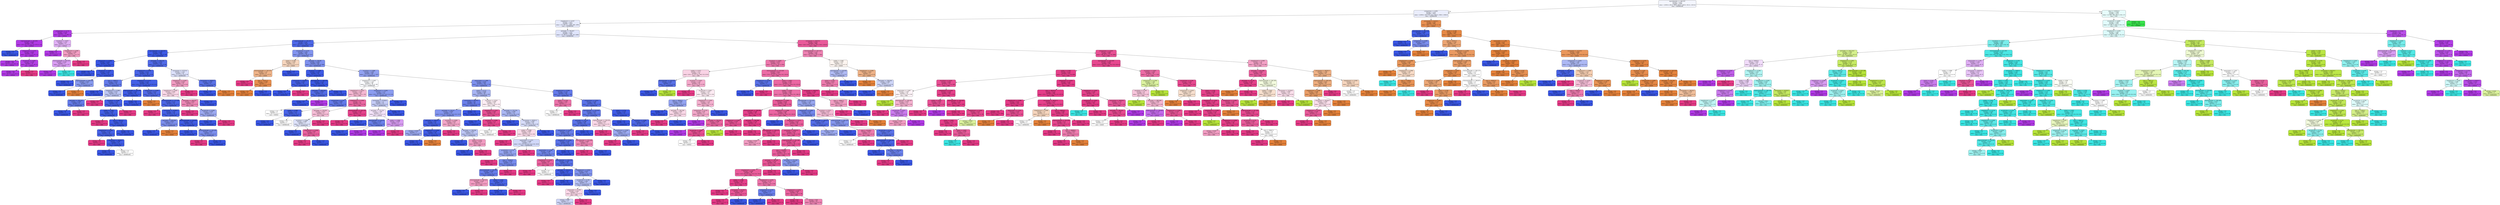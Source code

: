 digraph Tree {
node [shape=box, style="filled, rounded", color="black", fontname="helvetica"] ;
edge [fontname="helvetica"] ;
0 [label="equivdiameter <= 264.597\nentropy = 2.675\nsamples = 4300\nvalue = [1050.0, 694.0, 308.0, 846.0, 1660.0, 922.0, 1325.0]\nclass = DERMASON", fillcolor="#f3f5fd"] ;
1 [label="compactness <= 0.861\nentropy = 1.975\nsamples = 2927\nvalue = [1048.0, 49.0, 0.0, 10.0, 1660.0, 508.0, 1308.0]\nclass = DERMASON", fillcolor="#eaedfc"] ;
0 -> 1 [labeldistance=2.5, labelangle=45, headlabel="True"] ;
2 [label="shapefactor3 <= 0.547\nentropy = 1.671\nsamples = 2263\nvalue = [77, 46, 0, 5, 1568, 508, 1295]\nclass = DERMASON", fillcolor="#e6eafc"] ;
1 -> 2 ;
3 [label="compactness <= 0.733\nentropy = 0.155\nsamples = 323\nvalue = [0, 0, 0, 1, 2, 480, 6]\nclass = HOROZ", fillcolor="#b23de5"] ;
2 -> 3 ;
4 [label="majoraxislength <= 263.893\nentropy = 0.061\nsamples = 312\nvalue = [0.0, 0.0, 0.0, 0.0, 2.0, 471.0, 1.0]\nclass = HOROZ", fillcolor="#b13ae5"] ;
3 -> 4 ;
5 [label="entropy = 0.0\nsamples = 1\nvalue = [0, 0, 0, 0, 2, 0, 0]\nclass = DERMASON", fillcolor="#3956e5"] ;
4 -> 5 ;
6 [label="compactness <= 0.727\nentropy = 0.022\nsamples = 311\nvalue = [0, 0, 0, 0, 0, 471, 1]\nclass = HOROZ", fillcolor="#b139e5"] ;
4 -> 6 ;
7 [label="entropy = 0.0\nsamples = 292\nvalue = [0, 0, 0, 0, 0, 443, 0]\nclass = HOROZ", fillcolor="#b139e5"] ;
6 -> 7 ;
8 [label="eccentricity <= 0.847\nentropy = 0.216\nsamples = 19\nvalue = [0, 0, 0, 0, 0, 28, 1]\nclass = HOROZ", fillcolor="#b440e6"] ;
6 -> 8 ;
9 [label="entropy = 0.0\nsamples = 18\nvalue = [0, 0, 0, 0, 0, 28, 0]\nclass = HOROZ", fillcolor="#b139e5"] ;
8 -> 9 ;
10 [label="entropy = 0.0\nsamples = 1\nvalue = [0, 0, 0, 0, 0, 0, 1]\nclass = SIRA", fillcolor="#e53986"] ;
8 -> 10 ;
11 [label="roundness <= 0.837\nentropy = 1.231\nsamples = 11\nvalue = [0, 0, 0, 1, 0, 9, 5]\nclass = HOROZ", fillcolor="#e0b0f5"] ;
3 -> 11 ;
12 [label="entropy = 0.0\nsamples = 5\nvalue = [0, 0, 0, 0, 0, 7, 0]\nclass = HOROZ", fillcolor="#b139e5"] ;
11 -> 12 ;
13 [label="shapefactor4 <= 0.995\nentropy = 1.299\nsamples = 6\nvalue = [0, 0, 0, 1, 0, 2, 5]\nclass = SIRA", fillcolor="#f29cc2"] ;
11 -> 13 ;
14 [label="minoraxislength <= 193.253\nentropy = 0.918\nsamples = 3\nvalue = [0, 0, 0, 1, 0, 2, 0]\nclass = HOROZ", fillcolor="#d89cf2"] ;
13 -> 14 ;
15 [label="entropy = 0.0\nsamples = 2\nvalue = [0, 0, 0, 0, 0, 2, 0]\nclass = HOROZ", fillcolor="#b139e5"] ;
14 -> 15 ;
16 [label="entropy = 0.0\nsamples = 1\nvalue = [0, 0, 0, 1, 0, 0, 0]\nclass = CALI", fillcolor="#39e5e2"] ;
14 -> 16 ;
17 [label="entropy = 0.0\nsamples = 3\nvalue = [0, 0, 0, 0, 0, 0, 5]\nclass = SIRA", fillcolor="#e53986"] ;
13 -> 17 ;
18 [label="perimeter <= 745.057\nentropy = 1.317\nsamples = 1940\nvalue = [77, 46, 0, 4, 1566, 28, 1289]\nclass = DERMASON", fillcolor="#dfe4fb"] ;
2 -> 18 ;
19 [label="majoraxislength <= 261.077\nentropy = 0.52\nsamples = 1072\nvalue = [15, 0, 0, 0, 1483, 8, 131]\nclass = DERMASON", fillcolor="#4d67e8"] ;
18 -> 19 ;
20 [label="equivdiameter <= 206.878\nentropy = 0.164\nsamples = 769\nvalue = [5, 0, 0, 0, 1149, 0, 20]\nclass = DERMASON", fillcolor="#3d5ae6"] ;
19 -> 20 ;
21 [label="compactness <= 0.848\nentropy = 0.022\nsamples = 627\nvalue = [2, 0, 0, 0, 958, 0, 0]\nclass = DERMASON", fillcolor="#3956e5"] ;
20 -> 21 ;
22 [label="entropy = 0.0\nsamples = 574\nvalue = [0, 0, 0, 0, 876, 0, 0]\nclass = DERMASON", fillcolor="#3956e5"] ;
21 -> 22 ;
23 [label="eccentricity <= 0.691\nentropy = 0.162\nsamples = 53\nvalue = [2, 0, 0, 0, 82, 0, 0]\nclass = DERMASON", fillcolor="#3e5ae6"] ;
21 -> 23 ;
24 [label="entropy = 0.0\nsamples = 50\nvalue = [0, 0, 0, 0, 77, 0, 0]\nclass = DERMASON", fillcolor="#3956e5"] ;
23 -> 24 ;
25 [label="majoraxislength <= 230.178\nentropy = 0.863\nsamples = 3\nvalue = [2, 0, 0, 0, 5, 0, 0]\nclass = DERMASON", fillcolor="#889aef"] ;
23 -> 25 ;
26 [label="entropy = 0.0\nsamples = 2\nvalue = [0, 0, 0, 0, 5, 0, 0]\nclass = DERMASON", fillcolor="#3956e5"] ;
25 -> 26 ;
27 [label="entropy = 0.0\nsamples = 1\nvalue = [2, 0, 0, 0, 0, 0, 0]\nclass = SEKER", fillcolor="#e58139"] ;
25 -> 27 ;
28 [label="perimeter <= 708.536\nentropy = 0.552\nsamples = 142\nvalue = [3, 0, 0, 0, 191, 0, 20]\nclass = DERMASON", fillcolor="#506ae8"] ;
20 -> 28 ;
29 [label="shapefactor4 <= 0.996\nentropy = 0.415\nsamples = 126\nvalue = [2, 0, 0, 0, 181, 0, 12]\nclass = DERMASON", fillcolor="#4863e7"] ;
28 -> 29 ;
30 [label="area <= 34903.5\nentropy = 0.672\nsamples = 24\nvalue = [0, 0, 0, 0, 28, 0, 6]\nclass = DERMASON", fillcolor="#637aeb"] ;
29 -> 30 ;
31 [label="entropy = 0.0\nsamples = 14\nvalue = [0, 0, 0, 0, 19, 0, 0]\nclass = DERMASON", fillcolor="#3956e5"] ;
30 -> 31 ;
32 [label="shapefactor4 <= 0.996\nentropy = 0.971\nsamples = 10\nvalue = [0, 0, 0, 0, 9, 0, 6]\nclass = DERMASON", fillcolor="#bdc7f6"] ;
30 -> 32 ;
33 [label="perimeter <= 705.137\nentropy = 0.684\nsamples = 8\nvalue = [0, 0, 0, 0, 9, 0, 2]\nclass = DERMASON", fillcolor="#657ceb"] ;
32 -> 33 ;
34 [label="entropy = 0.0\nsamples = 6\nvalue = [0, 0, 0, 0, 9, 0, 0]\nclass = DERMASON", fillcolor="#3956e5"] ;
33 -> 34 ;
35 [label="entropy = 0.0\nsamples = 2\nvalue = [0, 0, 0, 0, 0, 0, 2]\nclass = SIRA", fillcolor="#e53986"] ;
33 -> 35 ;
36 [label="entropy = 0.0\nsamples = 2\nvalue = [0, 0, 0, 0, 0, 0, 4]\nclass = SIRA", fillcolor="#e53986"] ;
32 -> 36 ;
37 [label="shapefactor3 <= 0.711\nentropy = 0.325\nsamples = 102\nvalue = [2.0, 0.0, 0.0, 0.0, 153.0, 0.0, 6.0]\nclass = DERMASON", fillcolor="#435fe6"] ;
29 -> 37 ;
38 [label="majoraxislength <= 256.249\nentropy = 0.203\nsamples = 82\nvalue = [0, 0, 0, 0, 122, 0, 4]\nclass = DERMASON", fillcolor="#3f5ce6"] ;
37 -> 38 ;
39 [label="roundness <= 0.946\nentropy = 0.316\nsamples = 43\nvalue = [0, 0, 0, 0, 66, 0, 4]\nclass = DERMASON", fillcolor="#4560e7"] ;
38 -> 39 ;
40 [label="solidity <= 0.983\nentropy = 0.258\nsamples = 42\nvalue = [0, 0, 0, 0, 66, 0, 3]\nclass = DERMASON", fillcolor="#425ee6"] ;
39 -> 40 ;
41 [label="entropy = 0.0\nsamples = 1\nvalue = [0, 0, 0, 0, 0, 0, 1]\nclass = SIRA", fillcolor="#e53986"] ;
40 -> 41 ;
42 [label="area <= 34215.0\nentropy = 0.191\nsamples = 41\nvalue = [0, 0, 0, 0, 66, 0, 2]\nclass = DERMASON", fillcolor="#3f5be6"] ;
40 -> 42 ;
43 [label="shapefactor2 <= 0.002\nentropy = 0.337\nsamples = 18\nvalue = [0, 0, 0, 0, 30, 0, 2]\nclass = DERMASON", fillcolor="#4661e7"] ;
42 -> 43 ;
44 [label="entropy = 0.0\nsamples = 1\nvalue = [0, 0, 0, 0, 0, 0, 1]\nclass = SIRA", fillcolor="#e53986"] ;
43 -> 44 ;
45 [label="convexarea <= 34502.0\nentropy = 0.206\nsamples = 17\nvalue = [0, 0, 0, 0, 30, 0, 1]\nclass = DERMASON", fillcolor="#405ce6"] ;
43 -> 45 ;
46 [label="entropy = 0.0\nsamples = 15\nvalue = [0, 0, 0, 0, 29, 0, 0]\nclass = DERMASON", fillcolor="#3956e5"] ;
45 -> 46 ;
47 [label="entropy = 1.0\nsamples = 2\nvalue = [0, 0, 0, 0, 1, 0, 1]\nclass = DERMASON", fillcolor="#ffffff"] ;
45 -> 47 ;
48 [label="entropy = 0.0\nsamples = 23\nvalue = [0, 0, 0, 0, 36, 0, 0]\nclass = DERMASON", fillcolor="#3956e5"] ;
42 -> 48 ;
49 [label="entropy = 0.0\nsamples = 1\nvalue = [0, 0, 0, 0, 0, 0, 1]\nclass = SIRA", fillcolor="#e53986"] ;
39 -> 49 ;
50 [label="entropy = 0.0\nsamples = 39\nvalue = [0, 0, 0, 0, 56, 0, 0]\nclass = DERMASON", fillcolor="#3956e5"] ;
38 -> 50 ;
51 [label="compactness <= 0.844\nentropy = 0.627\nsamples = 20\nvalue = [2, 0, 0, 0, 31, 0, 2]\nclass = DERMASON", fillcolor="#516ae8"] ;
37 -> 51 ;
52 [label="entropy = 0.0\nsamples = 1\nvalue = [1, 0, 0, 0, 0, 0, 0]\nclass = SEKER", fillcolor="#e58139"] ;
51 -> 52 ;
53 [label="minoraxislength <= 177.224\nentropy = 0.512\nsamples = 19\nvalue = [1, 0, 0, 0, 31, 0, 2]\nclass = DERMASON", fillcolor="#4c66e7"] ;
51 -> 53 ;
54 [label="entropy = 0.0\nsamples = 1\nvalue = [0, 0, 0, 0, 0, 0, 1]\nclass = SIRA", fillcolor="#e53986"] ;
53 -> 54 ;
55 [label="convexarea <= 34788.5\nentropy = 0.39\nsamples = 18\nvalue = [1, 0, 0, 0, 31, 0, 1]\nclass = DERMASON", fillcolor="#4561e7"] ;
53 -> 55 ;
56 [label="perimeter <= 678.594\nentropy = 0.811\nsamples = 3\nvalue = [1, 0, 0, 0, 3, 0, 0]\nclass = DERMASON", fillcolor="#7b8eee"] ;
55 -> 56 ;
57 [label="entropy = 0.0\nsamples = 2\nvalue = [0, 0, 0, 0, 3, 0, 0]\nclass = DERMASON", fillcolor="#3956e5"] ;
56 -> 57 ;
58 [label="entropy = 0.0\nsamples = 1\nvalue = [1, 0, 0, 0, 0, 0, 0]\nclass = SEKER", fillcolor="#e58139"] ;
56 -> 58 ;
59 [label="majoraxislength <= 254.851\nentropy = 0.216\nsamples = 15\nvalue = [0, 0, 0, 0, 28, 0, 1]\nclass = DERMASON", fillcolor="#405ce6"] ;
55 -> 59 ;
60 [label="entropy = 0.0\nsamples = 12\nvalue = [0, 0, 0, 0, 25, 0, 0]\nclass = DERMASON", fillcolor="#3956e5"] ;
59 -> 60 ;
61 [label="minoraxislength <= 183.585\nentropy = 0.811\nsamples = 3\nvalue = [0, 0, 0, 0, 3, 0, 1]\nclass = DERMASON", fillcolor="#7b8eee"] ;
59 -> 61 ;
62 [label="entropy = 0.0\nsamples = 1\nvalue = [0, 0, 0, 0, 0, 0, 1]\nclass = SIRA", fillcolor="#e53986"] ;
61 -> 62 ;
63 [label="entropy = 0.0\nsamples = 2\nvalue = [0, 0, 0, 0, 3, 0, 0]\nclass = DERMASON", fillcolor="#3956e5"] ;
61 -> 63 ;
64 [label="convexarea <= 37772.0\nentropy = 1.236\nsamples = 16\nvalue = [1, 0, 0, 0, 10, 0, 8]\nclass = DERMASON", fillcolor="#dbe0fa"] ;
28 -> 64 ;
65 [label="shapefactor1 <= 0.007\nentropy = 0.918\nsamples = 10\nvalue = [0, 0, 0, 0, 4, 0, 8]\nclass = SIRA", fillcolor="#f29cc2"] ;
64 -> 65 ;
66 [label="shapefactor4 <= 0.997\nentropy = 0.991\nsamples = 7\nvalue = [0, 0, 0, 0, 4, 0, 5]\nclass = SIRA", fillcolor="#fad7e7"] ;
65 -> 66 ;
67 [label="perimeter <= 709.527\nentropy = 0.863\nsamples = 5\nvalue = [0, 0, 0, 0, 2, 0, 5]\nclass = SIRA", fillcolor="#ef88b6"] ;
66 -> 67 ;
68 [label="entropy = 0.0\nsamples = 2\nvalue = [0, 0, 0, 0, 0, 0, 4]\nclass = SIRA", fillcolor="#e53986"] ;
67 -> 68 ;
69 [label="eccentricity <= 0.699\nentropy = 0.918\nsamples = 3\nvalue = [0, 0, 0, 0, 2, 0, 1]\nclass = DERMASON", fillcolor="#9caaf2"] ;
67 -> 69 ;
70 [label="entropy = 0.0\nsamples = 2\nvalue = [0, 0, 0, 0, 2, 0, 0]\nclass = DERMASON", fillcolor="#3956e5"] ;
69 -> 70 ;
71 [label="entropy = 0.0\nsamples = 1\nvalue = [0, 0, 0, 0, 0, 0, 1]\nclass = SIRA", fillcolor="#e53986"] ;
69 -> 71 ;
72 [label="entropy = 0.0\nsamples = 2\nvalue = [0, 0, 0, 0, 2, 0, 0]\nclass = DERMASON", fillcolor="#3956e5"] ;
66 -> 72 ;
73 [label="entropy = 0.0\nsamples = 3\nvalue = [0, 0, 0, 0, 0, 0, 3]\nclass = SIRA", fillcolor="#e53986"] ;
65 -> 73 ;
74 [label="convexarea <= 38993.5\nentropy = 0.592\nsamples = 6\nvalue = [1, 0, 0, 0, 6, 0, 0]\nclass = DERMASON", fillcolor="#5a72e9"] ;
64 -> 74 ;
75 [label="entropy = 0.0\nsamples = 5\nvalue = [0, 0, 0, 0, 6, 0, 0]\nclass = DERMASON", fillcolor="#3956e5"] ;
74 -> 75 ;
76 [label="entropy = 0.0\nsamples = 1\nvalue = [1, 0, 0, 0, 0, 0, 0]\nclass = SEKER", fillcolor="#e58139"] ;
74 -> 76 ;
77 [label="eccentricity <= 0.701\nentropy = 1.055\nsamples = 303\nvalue = [10, 0, 0, 0, 334, 8, 111]\nclass = DERMASON", fillcolor="#8294ef"] ;
19 -> 77 ;
78 [label="extent <= 0.795\nentropy = 1.447\nsamples = 11\nvalue = [9, 0, 0, 0, 5, 0, 3]\nclass = SEKER", fillcolor="#f6d5bd"] ;
77 -> 78 ;
79 [label="minoraxislength <= 191.533\nentropy = 1.14\nsamples = 8\nvalue = [9, 0, 0, 0, 1, 0, 3]\nclass = SEKER", fillcolor="#efb388"] ;
78 -> 79 ;
80 [label="entropy = 0.0\nsamples = 1\nvalue = [0, 0, 0, 0, 0, 0, 3]\nclass = SIRA", fillcolor="#e53986"] ;
79 -> 80 ;
81 [label="area <= 40751.5\nentropy = 0.469\nsamples = 7\nvalue = [9, 0, 0, 0, 1, 0, 0]\nclass = SEKER", fillcolor="#e88f4f"] ;
79 -> 81 ;
82 [label="entropy = 0.0\nsamples = 6\nvalue = [9, 0, 0, 0, 0, 0, 0]\nclass = SEKER", fillcolor="#e58139"] ;
81 -> 82 ;
83 [label="entropy = 0.0\nsamples = 1\nvalue = [0, 0, 0, 0, 1, 0, 0]\nclass = DERMASON", fillcolor="#3956e5"] ;
81 -> 83 ;
84 [label="entropy = 0.0\nsamples = 3\nvalue = [0, 0, 0, 0, 4, 0, 0]\nclass = DERMASON", fillcolor="#3956e5"] ;
78 -> 84 ;
85 [label="perimeter <= 704.89\nentropy = 0.943\nsamples = 292\nvalue = [1, 0, 0, 0, 329, 8, 108]\nclass = DERMASON", fillcolor="#7e90ee"] ;
77 -> 85 ;
86 [label="roundness <= 0.888\nentropy = 0.194\nsamples = 50\nvalue = [0, 0, 0, 0, 78, 1, 1]\nclass = DERMASON", fillcolor="#3e5ae6"] ;
85 -> 86 ;
87 [label="convexarea <= 35328.0\nentropy = 0.297\nsamples = 10\nvalue = [0, 0, 0, 0, 18, 0, 1]\nclass = DERMASON", fillcolor="#445fe6"] ;
86 -> 87 ;
88 [label="entropy = 0.0\nsamples = 9\nvalue = [0, 0, 0, 0, 18, 0, 0]\nclass = DERMASON", fillcolor="#3956e5"] ;
87 -> 88 ;
89 [label="entropy = 0.0\nsamples = 1\nvalue = [0, 0, 0, 0, 0, 0, 1]\nclass = SIRA", fillcolor="#e53986"] ;
87 -> 89 ;
90 [label="equivdiameter <= 208.741\nentropy = 0.121\nsamples = 40\nvalue = [0, 0, 0, 0, 60, 1, 0]\nclass = DERMASON", fillcolor="#3c59e5"] ;
86 -> 90 ;
91 [label="perimeter <= 689.039\nentropy = 0.503\nsamples = 6\nvalue = [0, 0, 0, 0, 8, 1, 0]\nclass = DERMASON", fillcolor="#526be8"] ;
90 -> 91 ;
92 [label="entropy = 0.0\nsamples = 5\nvalue = [0, 0, 0, 0, 8, 0, 0]\nclass = DERMASON", fillcolor="#3956e5"] ;
91 -> 92 ;
93 [label="entropy = 0.0\nsamples = 1\nvalue = [0, 0, 0, 0, 0, 1, 0]\nclass = HOROZ", fillcolor="#b139e5"] ;
91 -> 93 ;
94 [label="entropy = 0.0\nsamples = 34\nvalue = [0, 0, 0, 0, 52, 0, 0]\nclass = DERMASON", fillcolor="#3956e5"] ;
90 -> 94 ;
95 [label="roundness <= 0.886\nentropy = 1.024\nsamples = 242\nvalue = [1, 0, 0, 0, 251, 7, 107]\nclass = DERMASON", fillcolor="#91a1f1"] ;
85 -> 95 ;
96 [label="shapefactor4 <= 0.997\nentropy = 1.322\nsamples = 48\nvalue = [0, 0, 0, 0, 35, 6, 34]\nclass = DERMASON", fillcolor="#fafbfe"] ;
95 -> 96 ;
97 [label="shapefactor3 <= 0.615\nentropy = 1.078\nsamples = 34\nvalue = [0, 0, 0, 0, 20, 1, 32]\nclass = SIRA", fillcolor="#f6b7d3"] ;
96 -> 97 ;
98 [label="compactness <= 0.76\nentropy = 0.868\nsamples = 12\nvalue = [0, 0, 0, 0, 13, 1, 2]\nclass = DERMASON", fillcolor="#637aeb"] ;
97 -> 98 ;
99 [label="entropy = 1.0\nsamples = 2\nvalue = [0, 0, 0, 0, 0, 1, 1]\nclass = HOROZ", fillcolor="#ffffff"] ;
98 -> 99 ;
100 [label="solidity <= 0.988\nentropy = 0.371\nsamples = 10\nvalue = [0, 0, 0, 0, 13, 0, 1]\nclass = DERMASON", fillcolor="#4863e7"] ;
98 -> 100 ;
101 [label="entropy = 0.0\nsamples = 8\nvalue = [0, 0, 0, 0, 12, 0, 0]\nclass = DERMASON", fillcolor="#3956e5"] ;
100 -> 101 ;
102 [label="entropy = 1.0\nsamples = 2\nvalue = [0, 0, 0, 0, 1, 0, 1]\nclass = DERMASON", fillcolor="#ffffff"] ;
100 -> 102 ;
103 [label="shapefactor4 <= 0.994\nentropy = 0.7\nsamples = 22\nvalue = [0, 0, 0, 0, 7, 0, 30]\nclass = SIRA", fillcolor="#eb67a2"] ;
97 -> 103 ;
104 [label="perimeter <= 735.651\nentropy = 0.971\nsamples = 9\nvalue = [0, 0, 0, 0, 6, 0, 9]\nclass = SIRA", fillcolor="#f6bdd7"] ;
103 -> 104 ;
105 [label="roundness <= 0.866\nentropy = 0.994\nsamples = 7\nvalue = [0, 0, 0, 0, 6, 0, 5]\nclass = DERMASON", fillcolor="#dee3fb"] ;
104 -> 105 ;
106 [label="entropy = 0.0\nsamples = 2\nvalue = [0, 0, 0, 0, 5, 0, 0]\nclass = DERMASON", fillcolor="#3956e5"] ;
105 -> 106 ;
107 [label="shapefactor1 <= 0.008\nentropy = 0.65\nsamples = 5\nvalue = [0, 0, 0, 0, 1, 0, 5]\nclass = SIRA", fillcolor="#ea619e"] ;
105 -> 107 ;
108 [label="entropy = 0.0\nsamples = 4\nvalue = [0, 0, 0, 0, 0, 0, 5]\nclass = SIRA", fillcolor="#e53986"] ;
107 -> 108 ;
109 [label="entropy = 0.0\nsamples = 1\nvalue = [0, 0, 0, 0, 1, 0, 0]\nclass = DERMASON", fillcolor="#3956e5"] ;
107 -> 109 ;
110 [label="entropy = 0.0\nsamples = 2\nvalue = [0, 0, 0, 0, 0, 0, 4]\nclass = SIRA", fillcolor="#e53986"] ;
104 -> 110 ;
111 [label="minoraxislength <= 183.526\nentropy = 0.267\nsamples = 13\nvalue = [0, 0, 0, 0, 1, 0, 21]\nclass = SIRA", fillcolor="#e6428c"] ;
103 -> 111 ;
112 [label="entropy = 0.0\nsamples = 12\nvalue = [0, 0, 0, 0, 0, 0, 21]\nclass = SIRA", fillcolor="#e53986"] ;
111 -> 112 ;
113 [label="entropy = 0.0\nsamples = 1\nvalue = [0, 0, 0, 0, 1, 0, 0]\nclass = DERMASON", fillcolor="#3956e5"] ;
111 -> 113 ;
114 [label="shapefactor2 <= 0.002\nentropy = 1.177\nsamples = 14\nvalue = [0.0, 0.0, 0.0, 0.0, 15.0, 5.0, 2.0]\nclass = DERMASON", fillcolor="#8b9cf0"] ;
96 -> 114 ;
115 [label="convexarea <= 37328.0\nentropy = 1.4\nsamples = 10\nvalue = [0, 0, 0, 0, 8, 5, 2]\nclass = DERMASON", fillcolor="#c4ccf7"] ;
114 -> 115 ;
116 [label="perimeter <= 711.251\nentropy = 1.495\nsamples = 6\nvalue = [0, 0, 0, 0, 4, 5, 2]\nclass = HOROZ", fillcolor="#f4e3fb"] ;
115 -> 116 ;
117 [label="equivdiameter <= 210.52\nentropy = 0.722\nsamples = 3\nvalue = [0, 0, 0, 0, 4, 1, 0]\nclass = DERMASON", fillcolor="#6a80ec"] ;
116 -> 117 ;
118 [label="entropy = 0.0\nsamples = 2\nvalue = [0, 0, 0, 0, 4, 0, 0]\nclass = DERMASON", fillcolor="#3956e5"] ;
117 -> 118 ;
119 [label="entropy = 0.0\nsamples = 1\nvalue = [0, 0, 0, 0, 0, 1, 0]\nclass = HOROZ", fillcolor="#b139e5"] ;
117 -> 119 ;
120 [label="solidity <= 0.988\nentropy = 0.918\nsamples = 3\nvalue = [0, 0, 0, 0, 0, 4, 2]\nclass = HOROZ", fillcolor="#d89cf2"] ;
116 -> 120 ;
121 [label="entropy = 0.0\nsamples = 2\nvalue = [0, 0, 0, 0, 0, 4, 0]\nclass = HOROZ", fillcolor="#b139e5"] ;
120 -> 121 ;
122 [label="entropy = 0.0\nsamples = 1\nvalue = [0, 0, 0, 0, 0, 0, 2]\nclass = SIRA", fillcolor="#e53986"] ;
120 -> 122 ;
123 [label="entropy = 0.0\nsamples = 4\nvalue = [0, 0, 0, 0, 4, 0, 0]\nclass = DERMASON", fillcolor="#3956e5"] ;
115 -> 123 ;
124 [label="entropy = 0.0\nsamples = 4\nvalue = [0, 0, 0, 0, 7, 0, 0]\nclass = DERMASON", fillcolor="#3956e5"] ;
114 -> 124 ;
125 [label="aspectration <= 1.489\nentropy = 0.876\nsamples = 194\nvalue = [1, 0, 0, 0, 216, 1, 73]\nclass = DERMASON", fillcolor="#7d90ee"] ;
95 -> 125 ;
126 [label="extent <= 0.777\nentropy = 0.996\nsamples = 89\nvalue = [1, 0, 0, 0, 82, 0, 45]\nclass = DERMASON", fillcolor="#a7b4f3"] ;
125 -> 126 ;
127 [label="convexarea <= 40079.5\nentropy = 0.8\nsamples = 48\nvalue = [1, 0, 0, 0, 52, 0, 12]\nclass = DERMASON", fillcolor="#6a7feb"] ;
126 -> 127 ;
128 [label="perimeter <= 723.27\nentropy = 0.959\nsamples = 37\nvalue = [1.0, 0.0, 0.0, 0.0, 34.0, 0.0, 12.0]\nclass = DERMASON", fillcolor="#8395ef"] ;
127 -> 128 ;
129 [label="perimeter <= 708.411\nentropy = 0.42\nsamples = 22\nvalue = [1, 0, 0, 0, 28, 0, 1]\nclass = DERMASON", fillcolor="#4762e7"] ;
128 -> 129 ;
130 [label="entropy = 0.918\nsamples = 2\nvalue = [0, 0, 0, 0, 2, 0, 1]\nclass = DERMASON", fillcolor="#9caaf2"] ;
129 -> 130 ;
131 [label="shapefactor4 <= 0.999\nentropy = 0.229\nsamples = 20\nvalue = [1, 0, 0, 0, 26, 0, 0]\nclass = DERMASON", fillcolor="#415de6"] ;
129 -> 131 ;
132 [label="entropy = 0.0\nsamples = 19\nvalue = [0, 0, 0, 0, 26, 0, 0]\nclass = DERMASON", fillcolor="#3956e5"] ;
131 -> 132 ;
133 [label="entropy = 0.0\nsamples = 1\nvalue = [1, 0, 0, 0, 0, 0, 0]\nclass = SEKER", fillcolor="#e58139"] ;
131 -> 133 ;
134 [label="roundness <= 0.909\nentropy = 0.937\nsamples = 15\nvalue = [0, 0, 0, 0, 6, 0, 11]\nclass = SIRA", fillcolor="#f3a5c8"] ;
128 -> 134 ;
135 [label="entropy = 0.0\nsamples = 6\nvalue = [0, 0, 0, 0, 0, 0, 7]\nclass = SIRA", fillcolor="#e53986"] ;
134 -> 135 ;
136 [label="perimeter <= 728.566\nentropy = 0.971\nsamples = 9\nvalue = [0, 0, 0, 0, 6, 0, 4]\nclass = DERMASON", fillcolor="#bdc7f6"] ;
134 -> 136 ;
137 [label="entropy = 0.0\nsamples = 4\nvalue = [0, 0, 0, 0, 4, 0, 0]\nclass = DERMASON", fillcolor="#3956e5"] ;
136 -> 137 ;
138 [label="extent <= 0.741\nentropy = 0.918\nsamples = 5\nvalue = [0, 0, 0, 0, 2, 0, 4]\nclass = SIRA", fillcolor="#f29cc2"] ;
136 -> 138 ;
139 [label="entropy = 0.0\nsamples = 2\nvalue = [0, 0, 0, 0, 2, 0, 0]\nclass = DERMASON", fillcolor="#3956e5"] ;
138 -> 139 ;
140 [label="entropy = 0.0\nsamples = 3\nvalue = [0, 0, 0, 0, 0, 0, 4]\nclass = SIRA", fillcolor="#e53986"] ;
138 -> 140 ;
141 [label="entropy = 0.0\nsamples = 11\nvalue = [0, 0, 0, 0, 18, 0, 0]\nclass = DERMASON", fillcolor="#3956e5"] ;
127 -> 141 ;
142 [label="roundness <= 0.914\nentropy = 0.998\nsamples = 41\nvalue = [0, 0, 0, 0, 30, 0, 33]\nclass = SIRA", fillcolor="#fdedf4"] ;
126 -> 142 ;
143 [label="shapefactor3 <= 0.67\nentropy = 0.485\nsamples = 10\nvalue = [0, 0, 0, 0, 2, 0, 17]\nclass = SIRA", fillcolor="#e85094"] ;
142 -> 143 ;
144 [label="entropy = 0.0\nsamples = 1\nvalue = [0, 0, 0, 0, 1, 0, 0]\nclass = DERMASON", fillcolor="#3956e5"] ;
143 -> 144 ;
145 [label="roundness <= 0.896\nentropy = 0.31\nsamples = 9\nvalue = [0, 0, 0, 0, 1, 0, 17]\nclass = SIRA", fillcolor="#e7458d"] ;
143 -> 145 ;
146 [label="entropy = 1.0\nsamples = 2\nvalue = [0, 0, 0, 0, 1, 0, 1]\nclass = DERMASON", fillcolor="#ffffff"] ;
145 -> 146 ;
147 [label="entropy = 0.0\nsamples = 7\nvalue = [0, 0, 0, 0, 0, 0, 16]\nclass = SIRA", fillcolor="#e53986"] ;
145 -> 147 ;
148 [label="perimeter <= 715.701\nentropy = 0.946\nsamples = 31\nvalue = [0, 0, 0, 0, 28, 0, 16]\nclass = DERMASON", fillcolor="#aab7f4"] ;
142 -> 148 ;
149 [label="entropy = 0.0\nsamples = 5\nvalue = [0, 0, 0, 0, 8, 0, 0]\nclass = DERMASON", fillcolor="#3956e5"] ;
148 -> 149 ;
150 [label="convexarea <= 40201.5\nentropy = 0.991\nsamples = 26\nvalue = [0, 0, 0, 0, 20, 0, 16]\nclass = DERMASON", fillcolor="#d7ddfa"] ;
148 -> 150 ;
151 [label="solidity <= 0.989\nentropy = 0.992\nsamples = 21\nvalue = [0, 0, 0, 0, 13, 0, 16]\nclass = SIRA", fillcolor="#fadae8"] ;
150 -> 151 ;
152 [label="entropy = 0.0\nsamples = 4\nvalue = [0, 0, 0, 0, 0, 0, 6]\nclass = SIRA", fillcolor="#e53986"] ;
151 -> 152 ;
153 [label="aspectration <= 1.473\nentropy = 0.988\nsamples = 17\nvalue = [0.0, 0.0, 0.0, 0.0, 13.0, 0.0, 10.0]\nclass = DERMASON", fillcolor="#d1d8f9"] ;
151 -> 153 ;
154 [label="eccentricity <= 0.714\nentropy = 0.9\nsamples = 15\nvalue = [0, 0, 0, 0, 13, 0, 6]\nclass = DERMASON", fillcolor="#94a4f1"] ;
153 -> 154 ;
155 [label="entropy = 0.0\nsamples = 2\nvalue = [0, 0, 0, 0, 0, 0, 2]\nclass = SIRA", fillcolor="#e53986"] ;
154 -> 155 ;
156 [label="area <= 39364.0\nentropy = 0.787\nsamples = 13\nvalue = [0, 0, 0, 0, 13, 0, 4]\nclass = DERMASON", fillcolor="#768aed"] ;
154 -> 156 ;
157 [label="minoraxislength <= 182.945\nentropy = 0.696\nsamples = 12\nvalue = [0, 0, 0, 0, 13, 0, 3]\nclass = DERMASON", fillcolor="#677deb"] ;
156 -> 157 ;
158 [label="minoraxislength <= 182.031\nentropy = 0.918\nsamples = 3\nvalue = [0, 0, 0, 0, 1, 0, 2]\nclass = SIRA", fillcolor="#f29cc2"] ;
157 -> 158 ;
159 [label="entropy = 0.0\nsamples = 1\nvalue = [0, 0, 0, 0, 1, 0, 0]\nclass = DERMASON", fillcolor="#3956e5"] ;
158 -> 159 ;
160 [label="entropy = 0.0\nsamples = 2\nvalue = [0, 0, 0, 0, 0, 0, 2]\nclass = SIRA", fillcolor="#e53986"] ;
158 -> 160 ;
161 [label="solidity <= 0.991\nentropy = 0.391\nsamples = 9\nvalue = [0, 0, 0, 0, 12, 0, 1]\nclass = DERMASON", fillcolor="#4964e7"] ;
157 -> 161 ;
162 [label="entropy = 0.0\nsamples = 8\nvalue = [0, 0, 0, 0, 12, 0, 0]\nclass = DERMASON", fillcolor="#3956e5"] ;
161 -> 162 ;
163 [label="entropy = 0.0\nsamples = 1\nvalue = [0, 0, 0, 0, 0, 0, 1]\nclass = SIRA", fillcolor="#e53986"] ;
161 -> 163 ;
164 [label="entropy = 0.0\nsamples = 1\nvalue = [0, 0, 0, 0, 0, 0, 1]\nclass = SIRA", fillcolor="#e53986"] ;
156 -> 164 ;
165 [label="entropy = 0.0\nsamples = 2\nvalue = [0, 0, 0, 0, 0, 0, 4]\nclass = SIRA", fillcolor="#e53986"] ;
153 -> 165 ;
166 [label="entropy = 0.0\nsamples = 5\nvalue = [0, 0, 0, 0, 7, 0, 0]\nclass = DERMASON", fillcolor="#3956e5"] ;
150 -> 166 ;
167 [label="shapefactor4 <= 0.994\nentropy = 0.714\nsamples = 105\nvalue = [0, 0, 0, 0, 134, 1, 28]\nclass = DERMASON", fillcolor="#647aeb"] ;
125 -> 167 ;
168 [label="extent <= 0.738\nentropy = 1.061\nsamples = 7\nvalue = [0, 0, 0, 0, 1, 1, 6]\nclass = SIRA", fillcolor="#ec72a9"] ;
167 -> 168 ;
169 [label="entropy = 1.0\nsamples = 2\nvalue = [0, 0, 0, 0, 1, 1, 0]\nclass = DERMASON", fillcolor="#ffffff"] ;
168 -> 169 ;
170 [label="entropy = 0.0\nsamples = 5\nvalue = [0, 0, 0, 0, 0, 0, 6]\nclass = SIRA", fillcolor="#e53986"] ;
168 -> 170 ;
171 [label="compactness <= 0.812\nentropy = 0.589\nsamples = 98\nvalue = [0, 0, 0, 0, 133, 0, 22]\nclass = DERMASON", fillcolor="#5a72e9"] ;
167 -> 171 ;
172 [label="equivdiameter <= 224.007\nentropy = 0.672\nsamples = 75\nvalue = [0, 0, 0, 0, 98, 0, 21]\nclass = DERMASON", fillcolor="#637aeb"] ;
171 -> 172 ;
173 [label="perimeter <= 734.15\nentropy = 0.598\nsamples = 69\nvalue = [0, 0, 0, 0, 94, 0, 16]\nclass = DERMASON", fillcolor="#5b73e9"] ;
172 -> 173 ;
174 [label="compactness <= 0.811\nentropy = 0.702\nsamples = 55\nvalue = [0, 0, 0, 0, 68, 0, 16]\nclass = DERMASON", fillcolor="#687eeb"] ;
173 -> 174 ;
175 [label="shapefactor2 <= 0.002\nentropy = 0.592\nsamples = 50\nvalue = [0, 0, 0, 0, 66, 0, 11]\nclass = DERMASON", fillcolor="#5a72e9"] ;
174 -> 175 ;
176 [label="aspectration <= 1.546\nentropy = 0.768\nsamples = 35\nvalue = [0, 0, 0, 0, 38, 0, 11]\nclass = DERMASON", fillcolor="#7287ed"] ;
175 -> 176 ;
177 [label="shapefactor3 <= 0.647\nentropy = 0.65\nsamples = 5\nvalue = [0, 0, 0, 0, 1, 0, 5]\nclass = SIRA", fillcolor="#ea619e"] ;
176 -> 177 ;
178 [label="entropy = 0.0\nsamples = 3\nvalue = [0, 0, 0, 0, 0, 0, 4]\nclass = SIRA", fillcolor="#e53986"] ;
177 -> 178 ;
179 [label="entropy = 1.0\nsamples = 2\nvalue = [0, 0, 0, 0, 1, 0, 1]\nclass = DERMASON", fillcolor="#ffffff"] ;
177 -> 179 ;
180 [label="equivdiameter <= 218.756\nentropy = 0.583\nsamples = 30\nvalue = [0, 0, 0, 0, 37, 0, 6]\nclass = DERMASON", fillcolor="#5971e9"] ;
176 -> 180 ;
181 [label="perimeter <= 707.677\nentropy = 0.25\nsamples = 17\nvalue = [0, 0, 0, 0, 23, 0, 1]\nclass = DERMASON", fillcolor="#425de6"] ;
180 -> 181 ;
182 [label="entropy = 0.0\nsamples = 1\nvalue = [0, 0, 0, 0, 0, 0, 1]\nclass = SIRA", fillcolor="#e53986"] ;
181 -> 182 ;
183 [label="entropy = 0.0\nsamples = 16\nvalue = [0, 0, 0, 0, 23, 0, 0]\nclass = DERMASON", fillcolor="#3956e5"] ;
181 -> 183 ;
184 [label="shapefactor2 <= 0.002\nentropy = 0.831\nsamples = 13\nvalue = [0, 0, 0, 0, 14, 0, 5]\nclass = DERMASON", fillcolor="#8092ee"] ;
180 -> 184 ;
185 [label="eccentricity <= 0.785\nentropy = 0.961\nsamples = 9\nvalue = [0, 0, 0, 0, 8, 0, 5]\nclass = DERMASON", fillcolor="#b5c0f5"] ;
184 -> 185 ;
186 [label="aspectration <= 1.599\nentropy = 0.991\nsamples = 6\nvalue = [0, 0, 0, 0, 4, 0, 5]\nclass = SIRA", fillcolor="#fad7e7"] ;
185 -> 186 ;
187 [label="entropy = 0.985\nsamples = 5\nvalue = [0, 0, 0, 0, 4, 0, 3]\nclass = DERMASON", fillcolor="#ced5f8"] ;
186 -> 187 ;
188 [label="entropy = 0.0\nsamples = 1\nvalue = [0, 0, 0, 0, 0, 0, 2]\nclass = SIRA", fillcolor="#e53986"] ;
186 -> 188 ;
189 [label="entropy = 0.0\nsamples = 3\nvalue = [0, 0, 0, 0, 4, 0, 0]\nclass = DERMASON", fillcolor="#3956e5"] ;
185 -> 189 ;
190 [label="entropy = 0.0\nsamples = 4\nvalue = [0, 0, 0, 0, 6, 0, 0]\nclass = DERMASON", fillcolor="#3956e5"] ;
184 -> 190 ;
191 [label="entropy = 0.0\nsamples = 15\nvalue = [0, 0, 0, 0, 28, 0, 0]\nclass = DERMASON", fillcolor="#3956e5"] ;
175 -> 191 ;
192 [label="equivdiameter <= 223.569\nentropy = 0.863\nsamples = 5\nvalue = [0, 0, 0, 0, 2, 0, 5]\nclass = SIRA", fillcolor="#ef88b6"] ;
174 -> 192 ;
193 [label="entropy = 0.0\nsamples = 4\nvalue = [0, 0, 0, 0, 0, 0, 5]\nclass = SIRA", fillcolor="#e53986"] ;
192 -> 193 ;
194 [label="entropy = 0.0\nsamples = 1\nvalue = [0, 0, 0, 0, 2, 0, 0]\nclass = DERMASON", fillcolor="#3956e5"] ;
192 -> 194 ;
195 [label="entropy = 0.0\nsamples = 14\nvalue = [0, 0, 0, 0, 26, 0, 0]\nclass = DERMASON", fillcolor="#3956e5"] ;
173 -> 195 ;
196 [label="majoraxislength <= 278.755\nentropy = 0.991\nsamples = 6\nvalue = [0, 0, 0, 0, 4, 0, 5]\nclass = SIRA", fillcolor="#fad7e7"] ;
172 -> 196 ;
197 [label="entropy = 0.0\nsamples = 2\nvalue = [0, 0, 0, 0, 0, 0, 3]\nclass = SIRA", fillcolor="#e53986"] ;
196 -> 197 ;
198 [label="shapefactor4 <= 0.997\nentropy = 0.918\nsamples = 4\nvalue = [0, 0, 0, 0, 4, 0, 2]\nclass = DERMASON", fillcolor="#9caaf2"] ;
196 -> 198 ;
199 [label="entropy = 0.0\nsamples = 1\nvalue = [0, 0, 0, 0, 0, 0, 2]\nclass = SIRA", fillcolor="#e53986"] ;
198 -> 199 ;
200 [label="entropy = 0.0\nsamples = 3\nvalue = [0, 0, 0, 0, 4, 0, 0]\nclass = DERMASON", fillcolor="#3956e5"] ;
198 -> 200 ;
201 [label="extent <= 0.776\nentropy = 0.183\nsamples = 23\nvalue = [0, 0, 0, 0, 35, 0, 1]\nclass = DERMASON", fillcolor="#3f5be6"] ;
171 -> 201 ;
202 [label="entropy = 0.0\nsamples = 16\nvalue = [0, 0, 0, 0, 25, 0, 0]\nclass = DERMASON", fillcolor="#3956e5"] ;
201 -> 202 ;
203 [label="roundness <= 0.906\nentropy = 0.439\nsamples = 7\nvalue = [0, 0, 0, 0, 10, 0, 1]\nclass = DERMASON", fillcolor="#4d67e8"] ;
201 -> 203 ;
204 [label="entropy = 0.0\nsamples = 1\nvalue = [0, 0, 0, 0, 0, 0, 1]\nclass = SIRA", fillcolor="#e53986"] ;
203 -> 204 ;
205 [label="entropy = 0.0\nsamples = 6\nvalue = [0, 0, 0, 0, 10, 0, 0]\nclass = DERMASON", fillcolor="#3956e5"] ;
203 -> 205 ;
206 [label="convexarea <= 42674.0\nentropy = 0.931\nsamples = 868\nvalue = [62.0, 46.0, 0.0, 4.0, 83.0, 20.0, 1158.0]\nclass = SIRA", fillcolor="#e95a9a"] ;
18 -> 206 ;
207 [label="minoraxislength <= 193.314\nentropy = 1.127\nsamples = 226\nvalue = [13, 2, 0, 0, 83, 5, 262]\nclass = SIRA", fillcolor="#ee81b2"] ;
206 -> 207 ;
208 [label="roundness <= 0.856\nentropy = 0.975\nsamples = 211\nvalue = [3, 2, 0, 0, 74, 5, 259]\nclass = SIRA", fillcolor="#ed77ac"] ;
207 -> 208 ;
209 [label="solidity <= 0.977\nentropy = 1.477\nsamples = 34\nvalue = [0.0, 1.0, 0.0, 0.0, 18.0, 5.0, 25.0]\nclass = SIRA", fillcolor="#f9d2e4"] ;
208 -> 209 ;
210 [label="equivdiameter <= 225.615\nentropy = 0.592\nsamples = 5\nvalue = [0, 1, 0, 0, 6, 0, 0]\nclass = DERMASON", fillcolor="#5a72e9"] ;
209 -> 210 ;
211 [label="entropy = 0.0\nsamples = 4\nvalue = [0, 0, 0, 0, 6, 0, 0]\nclass = DERMASON", fillcolor="#3956e5"] ;
210 -> 211 ;
212 [label="entropy = 0.0\nsamples = 1\nvalue = [0, 1, 0, 0, 0, 0, 0]\nclass = BARBUNYA", fillcolor="#b7e539"] ;
210 -> 212 ;
213 [label="roundness <= 0.825\nentropy = 1.327\nsamples = 29\nvalue = [0, 0, 0, 0, 12, 5, 25]\nclass = SIRA", fillcolor="#f4a9cb"] ;
209 -> 213 ;
214 [label="entropy = 0.0\nsamples = 8\nvalue = [0, 0, 0, 0, 0, 0, 11]\nclass = SIRA", fillcolor="#e53986"] ;
213 -> 214 ;
215 [label="eccentricity <= 0.807\nentropy = 1.473\nsamples = 21\nvalue = [0, 0, 0, 0, 12, 5, 14]\nclass = SIRA", fillcolor="#fceaf2"] ;
213 -> 215 ;
216 [label="area <= 39030.5\nentropy = 0.896\nsamples = 11\nvalue = [0, 0, 0, 0, 11, 0, 5]\nclass = DERMASON", fillcolor="#93a3f1"] ;
215 -> 216 ;
217 [label="entropy = 0.0\nsamples = 5\nvalue = [0, 0, 0, 0, 7, 0, 0]\nclass = DERMASON", fillcolor="#3956e5"] ;
216 -> 217 ;
218 [label="perimeter <= 782.528\nentropy = 0.991\nsamples = 6\nvalue = [0, 0, 0, 0, 4, 0, 5]\nclass = SIRA", fillcolor="#fad7e7"] ;
216 -> 218 ;
219 [label="entropy = 0.0\nsamples = 4\nvalue = [0, 0, 0, 0, 0, 0, 5]\nclass = SIRA", fillcolor="#e53986"] ;
218 -> 219 ;
220 [label="entropy = 0.0\nsamples = 2\nvalue = [0, 0, 0, 0, 4, 0, 0]\nclass = DERMASON", fillcolor="#3956e5"] ;
218 -> 220 ;
221 [label="shapefactor4 <= 0.997\nentropy = 1.231\nsamples = 10\nvalue = [0, 0, 0, 0, 1, 5, 9]\nclass = SIRA", fillcolor="#f5b0cf"] ;
215 -> 221 ;
222 [label="compactness <= 0.751\nentropy = 0.94\nsamples = 9\nvalue = [0, 0, 0, 0, 0, 5, 9]\nclass = SIRA", fillcolor="#f3a7c9"] ;
221 -> 222 ;
223 [label="entropy = 0.0\nsamples = 2\nvalue = [0, 0, 0, 0, 0, 3, 0]\nclass = HOROZ", fillcolor="#b139e5"] ;
222 -> 223 ;
224 [label="perimeter <= 756.253\nentropy = 0.684\nsamples = 7\nvalue = [0, 0, 0, 0, 0, 2, 9]\nclass = SIRA", fillcolor="#eb65a1"] ;
222 -> 224 ;
225 [label="entropy = 0.0\nsamples = 1\nvalue = [0, 0, 0, 0, 0, 1, 0]\nclass = HOROZ", fillcolor="#b139e5"] ;
224 -> 225 ;
226 [label="eccentricity <= 0.809\nentropy = 0.469\nsamples = 6\nvalue = [0, 0, 0, 0, 0, 1, 9]\nclass = SIRA", fillcolor="#e84f93"] ;
224 -> 226 ;
227 [label="entropy = 1.0\nsamples = 2\nvalue = [0, 0, 0, 0, 0, 1, 1]\nclass = HOROZ", fillcolor="#ffffff"] ;
226 -> 227 ;
228 [label="entropy = 0.0\nsamples = 4\nvalue = [0, 0, 0, 0, 0, 0, 8]\nclass = SIRA", fillcolor="#e53986"] ;
226 -> 228 ;
229 [label="entropy = 0.0\nsamples = 1\nvalue = [0, 0, 0, 0, 1, 0, 0]\nclass = DERMASON", fillcolor="#3956e5"] ;
221 -> 229 ;
230 [label="minoraxislength <= 172.528\nentropy = 0.813\nsamples = 177\nvalue = [3.0, 1.0, 0.0, 0.0, 56.0, 0.0, 234.0]\nclass = SIRA", fillcolor="#ec6ba5"] ;
208 -> 230 ;
231 [label="shapefactor3 <= 0.595\nentropy = 0.592\nsamples = 6\nvalue = [0, 0, 0, 0, 6, 0, 1]\nclass = DERMASON", fillcolor="#5a72e9"] ;
230 -> 231 ;
232 [label="entropy = 0.0\nsamples = 5\nvalue = [0, 0, 0, 0, 6, 0, 0]\nclass = DERMASON", fillcolor="#3956e5"] ;
231 -> 232 ;
233 [label="entropy = 0.0\nsamples = 1\nvalue = [0, 0, 0, 0, 0, 0, 1]\nclass = SIRA", fillcolor="#e53986"] ;
231 -> 233 ;
234 [label="extent <= 0.803\nentropy = 0.781\nsamples = 171\nvalue = [3.0, 1.0, 0.0, 0.0, 50.0, 0.0, 233.0]\nclass = SIRA", fillcolor="#eb66a2"] ;
230 -> 234 ;
235 [label="solidity <= 0.991\nentropy = 0.863\nsamples = 144\nvalue = [3.0, 1.0, 0.0, 0.0, 49.0, 0.0, 186.0]\nclass = SIRA", fillcolor="#ec70a8"] ;
234 -> 235 ;
236 [label="shapefactor1 <= 0.007\nentropy = 0.626\nsamples = 124\nvalue = [0, 1, 0, 0, 29, 0, 178]\nclass = SIRA", fillcolor="#e95a9a"] ;
235 -> 236 ;
237 [label="minoraxislength <= 186.987\nentropy = 0.266\nsamples = 38\nvalue = [0, 1, 0, 0, 1, 0, 52]\nclass = SIRA", fillcolor="#e6408b"] ;
236 -> 237 ;
238 [label="shapefactor1 <= 0.007\nentropy = 0.503\nsamples = 6\nvalue = [0, 1, 0, 0, 0, 0, 8]\nclass = SIRA", fillcolor="#e85295"] ;
237 -> 238 ;
239 [label="entropy = 0.0\nsamples = 1\nvalue = [0, 1, 0, 0, 0, 0, 0]\nclass = BARBUNYA", fillcolor="#b7e539"] ;
238 -> 239 ;
240 [label="entropy = 0.0\nsamples = 5\nvalue = [0, 0, 0, 0, 0, 0, 8]\nclass = SIRA", fillcolor="#e53986"] ;
238 -> 240 ;
241 [label="perimeter <= 760.068\nentropy = 0.154\nsamples = 32\nvalue = [0, 0, 0, 0, 1, 0, 44]\nclass = SIRA", fillcolor="#e63d89"] ;
237 -> 241 ;
242 [label="entropy = 0.0\nsamples = 19\nvalue = [0, 0, 0, 0, 0, 0, 29]\nclass = SIRA", fillcolor="#e53986"] ;
241 -> 242 ;
243 [label="equivdiameter <= 228.537\nentropy = 0.337\nsamples = 13\nvalue = [0, 0, 0, 0, 1, 0, 15]\nclass = SIRA", fillcolor="#e7468e"] ;
241 -> 243 ;
244 [label="entropy = 0.918\nsamples = 2\nvalue = [0, 0, 0, 0, 1, 0, 2]\nclass = SIRA", fillcolor="#f29cc2"] ;
243 -> 244 ;
245 [label="entropy = 0.0\nsamples = 11\nvalue = [0, 0, 0, 0, 0, 0, 13]\nclass = SIRA", fillcolor="#e53986"] ;
243 -> 245 ;
246 [label="shapefactor4 <= 0.989\nentropy = 0.684\nsamples = 86\nvalue = [0.0, 0.0, 0.0, 0.0, 28.0, 0.0, 126.0]\nclass = SIRA", fillcolor="#eb65a1"] ;
236 -> 246 ;
247 [label="entropy = 0.0\nsamples = 2\nvalue = [0, 0, 0, 0, 5, 0, 0]\nclass = DERMASON", fillcolor="#3956e5"] ;
246 -> 247 ;
248 [label="shapefactor3 <= 0.673\nentropy = 0.621\nsamples = 84\nvalue = [0, 0, 0, 0, 23, 0, 126]\nclass = SIRA", fillcolor="#ea5d9c"] ;
246 -> 248 ;
249 [label="convexarea <= 42593.0\nentropy = 0.576\nsamples = 83\nvalue = [0, 0, 0, 0, 20, 0, 126]\nclass = SIRA", fillcolor="#e95899"] ;
248 -> 249 ;
250 [label="majoraxislength <= 293.389\nentropy = 0.544\nsamples = 82\nvalue = [0, 0, 0, 0, 18, 0, 126]\nclass = SIRA", fillcolor="#e95597"] ;
249 -> 250 ;
251 [label="area <= 41928.0\nentropy = 0.623\nsamples = 70\nvalue = [0, 0, 0, 0, 18, 0, 98]\nclass = SIRA", fillcolor="#ea5d9c"] ;
250 -> 251 ;
252 [label="perimeter <= 762.261\nentropy = 0.527\nsamples = 64\nvalue = [0, 0, 0, 0, 13, 0, 96]\nclass = SIRA", fillcolor="#e95496"] ;
251 -> 252 ;
253 [label="shapefactor4 <= 0.995\nentropy = 0.608\nsamples = 49\nvalue = [0.0, 0.0, 0.0, 0.0, 13.0, 0.0, 74.0]\nclass = SIRA", fillcolor="#ea5c9b"] ;
252 -> 253 ;
254 [label="solidity <= 0.988\nentropy = 0.187\nsamples = 16\nvalue = [0, 0, 0, 0, 1, 0, 34]\nclass = SIRA", fillcolor="#e63f8a"] ;
253 -> 254 ;
255 [label="entropy = 0.0\nsamples = 12\nvalue = [0, 0, 0, 0, 0, 0, 27]\nclass = SIRA", fillcolor="#e53986"] ;
254 -> 255 ;
256 [label="convexarea <= 41744.5\nentropy = 0.544\nsamples = 4\nvalue = [0, 0, 0, 0, 1, 0, 7]\nclass = SIRA", fillcolor="#e95597"] ;
254 -> 256 ;
257 [label="entropy = 0.0\nsamples = 3\nvalue = [0, 0, 0, 0, 0, 0, 7]\nclass = SIRA", fillcolor="#e53986"] ;
256 -> 257 ;
258 [label="entropy = 0.0\nsamples = 1\nvalue = [0, 0, 0, 0, 1, 0, 0]\nclass = DERMASON", fillcolor="#3956e5"] ;
256 -> 258 ;
259 [label="shapefactor4 <= 0.995\nentropy = 0.779\nsamples = 33\nvalue = [0, 0, 0, 0, 12, 0, 40]\nclass = SIRA", fillcolor="#ed74aa"] ;
253 -> 259 ;
260 [label="compactness <= 0.791\nentropy = 0.722\nsamples = 3\nvalue = [0, 0, 0, 0, 4, 0, 1]\nclass = DERMASON", fillcolor="#6a80ec"] ;
259 -> 260 ;
261 [label="entropy = 0.0\nsamples = 2\nvalue = [0, 0, 0, 0, 4, 0, 0]\nclass = DERMASON", fillcolor="#3956e5"] ;
260 -> 261 ;
262 [label="entropy = 0.0\nsamples = 1\nvalue = [0, 0, 0, 0, 0, 0, 1]\nclass = SIRA", fillcolor="#e53986"] ;
260 -> 262 ;
263 [label="shapefactor2 <= 0.002\nentropy = 0.658\nsamples = 30\nvalue = [0, 0, 0, 0, 8, 0, 39]\nclass = SIRA", fillcolor="#ea629f"] ;
259 -> 263 ;
264 [label="entropy = 0.0\nsamples = 10\nvalue = [0, 0, 0, 0, 0, 0, 18]\nclass = SIRA", fillcolor="#e53986"] ;
263 -> 264 ;
265 [label="entropy = 0.85\nsamples = 20\nvalue = [0, 0, 0, 0, 8, 0, 21]\nclass = SIRA", fillcolor="#ef84b4"] ;
263 -> 265 ;
266 [label="entropy = 0.0\nsamples = 15\nvalue = [0, 0, 0, 0, 0, 0, 22]\nclass = SIRA", fillcolor="#e53986"] ;
252 -> 266 ;
267 [label="perimeter <= 771.584\nentropy = 0.863\nsamples = 6\nvalue = [0, 0, 0, 0, 5, 0, 2]\nclass = DERMASON", fillcolor="#889aef"] ;
251 -> 267 ;
268 [label="entropy = 0.0\nsamples = 4\nvalue = [0, 0, 0, 0, 5, 0, 0]\nclass = DERMASON", fillcolor="#3956e5"] ;
267 -> 268 ;
269 [label="entropy = 0.0\nsamples = 2\nvalue = [0, 0, 0, 0, 0, 0, 2]\nclass = SIRA", fillcolor="#e53986"] ;
267 -> 269 ;
270 [label="entropy = 0.0\nsamples = 12\nvalue = [0, 0, 0, 0, 0, 0, 28]\nclass = SIRA", fillcolor="#e53986"] ;
250 -> 270 ;
271 [label="entropy = 0.0\nsamples = 1\nvalue = [0, 0, 0, 0, 2, 0, 0]\nclass = DERMASON", fillcolor="#3956e5"] ;
249 -> 271 ;
272 [label="entropy = 0.0\nsamples = 1\nvalue = [0, 0, 0, 0, 3, 0, 0]\nclass = DERMASON", fillcolor="#3956e5"] ;
248 -> 272 ;
273 [label="equivdiameter <= 231.161\nentropy = 1.238\nsamples = 20\nvalue = [3, 0, 0, 0, 20, 0, 8]\nclass = DERMASON", fillcolor="#98a7f1"] ;
235 -> 273 ;
274 [label="compactness <= 0.801\nentropy = 0.929\nsamples = 16\nvalue = [1, 0, 0, 0, 20, 0, 5]\nclass = DERMASON", fillcolor="#7286ec"] ;
273 -> 274 ;
275 [label="majoraxislength <= 290.011\nentropy = 0.544\nsamples = 5\nvalue = [1, 0, 0, 0, 7, 0, 0]\nclass = DERMASON", fillcolor="#556ee9"] ;
274 -> 275 ;
276 [label="entropy = 0.918\nsamples = 2\nvalue = [1, 0, 0, 0, 2, 0, 0]\nclass = DERMASON", fillcolor="#9caaf2"] ;
275 -> 276 ;
277 [label="entropy = 0.0\nsamples = 3\nvalue = [0, 0, 0, 0, 5, 0, 0]\nclass = DERMASON", fillcolor="#3956e5"] ;
275 -> 277 ;
278 [label="majoraxislength <= 281.225\nentropy = 0.852\nsamples = 11\nvalue = [0, 0, 0, 0, 13, 0, 5]\nclass = DERMASON", fillcolor="#8597ef"] ;
274 -> 278 ;
279 [label="area <= 41128.0\nentropy = 0.811\nsamples = 4\nvalue = [0, 0, 0, 0, 1, 0, 3]\nclass = SIRA", fillcolor="#ee7bae"] ;
278 -> 279 ;
280 [label="entropy = 1.0\nsamples = 2\nvalue = [0, 0, 0, 0, 1, 0, 1]\nclass = DERMASON", fillcolor="#ffffff"] ;
279 -> 280 ;
281 [label="entropy = 0.0\nsamples = 2\nvalue = [0, 0, 0, 0, 0, 0, 2]\nclass = SIRA", fillcolor="#e53986"] ;
279 -> 281 ;
282 [label="eccentricity <= 0.761\nentropy = 0.592\nsamples = 7\nvalue = [0, 0, 0, 0, 12, 0, 2]\nclass = DERMASON", fillcolor="#5a72e9"] ;
278 -> 282 ;
283 [label="majoraxislength <= 282.592\nentropy = 0.391\nsamples = 6\nvalue = [0, 0, 0, 0, 12, 0, 1]\nclass = DERMASON", fillcolor="#4964e7"] ;
282 -> 283 ;
284 [label="entropy = 0.0\nsamples = 3\nvalue = [0, 0, 0, 0, 8, 0, 0]\nclass = DERMASON", fillcolor="#3956e5"] ;
283 -> 284 ;
285 [label="perimeter <= 750.528\nentropy = 0.722\nsamples = 3\nvalue = [0, 0, 0, 0, 4, 0, 1]\nclass = DERMASON", fillcolor="#6a80ec"] ;
283 -> 285 ;
286 [label="entropy = 0.0\nsamples = 1\nvalue = [0, 0, 0, 0, 0, 0, 1]\nclass = SIRA", fillcolor="#e53986"] ;
285 -> 286 ;
287 [label="entropy = 0.0\nsamples = 2\nvalue = [0, 0, 0, 0, 4, 0, 0]\nclass = DERMASON", fillcolor="#3956e5"] ;
285 -> 287 ;
288 [label="entropy = 0.0\nsamples = 1\nvalue = [0, 0, 0, 0, 0, 0, 1]\nclass = SIRA", fillcolor="#e53986"] ;
282 -> 288 ;
289 [label="roundness <= 0.917\nentropy = 0.971\nsamples = 4\nvalue = [2, 0, 0, 0, 0, 0, 3]\nclass = SIRA", fillcolor="#f6bdd7"] ;
273 -> 289 ;
290 [label="entropy = 0.0\nsamples = 2\nvalue = [0, 0, 0, 0, 0, 0, 3]\nclass = SIRA", fillcolor="#e53986"] ;
289 -> 290 ;
291 [label="entropy = 0.0\nsamples = 2\nvalue = [2, 0, 0, 0, 0, 0, 0]\nclass = SEKER", fillcolor="#e58139"] ;
289 -> 291 ;
292 [label="convexarea <= 40629.0\nentropy = 0.146\nsamples = 27\nvalue = [0, 0, 0, 0, 1, 0, 47]\nclass = SIRA", fillcolor="#e63d89"] ;
234 -> 292 ;
293 [label="area <= 39962.5\nentropy = 0.918\nsamples = 3\nvalue = [0, 0, 0, 0, 1, 0, 2]\nclass = SIRA", fillcolor="#f29cc2"] ;
292 -> 293 ;
294 [label="entropy = 0.0\nsamples = 2\nvalue = [0, 0, 0, 0, 0, 0, 2]\nclass = SIRA", fillcolor="#e53986"] ;
293 -> 294 ;
295 [label="entropy = 0.0\nsamples = 1\nvalue = [0, 0, 0, 0, 1, 0, 0]\nclass = DERMASON", fillcolor="#3956e5"] ;
293 -> 295 ;
296 [label="entropy = 0.0\nsamples = 24\nvalue = [0, 0, 0, 0, 0, 0, 45]\nclass = SIRA", fillcolor="#e53986"] ;
292 -> 296 ;
297 [label="solidity <= 0.987\nentropy = 1.437\nsamples = 15\nvalue = [10, 0, 0, 0, 9, 0, 3]\nclass = SEKER", fillcolor="#fdf5f0"] ;
207 -> 297 ;
298 [label="equivdiameter <= 230.045\nentropy = 0.954\nsamples = 6\nvalue = [0, 0, 0, 0, 5, 0, 3]\nclass = DERMASON", fillcolor="#b0bbf5"] ;
297 -> 298 ;
299 [label="extent <= 0.783\nentropy = 0.811\nsamples = 4\nvalue = [0, 0, 0, 0, 1, 0, 3]\nclass = SIRA", fillcolor="#ee7bae"] ;
298 -> 299 ;
300 [label="entropy = 0.0\nsamples = 3\nvalue = [0, 0, 0, 0, 0, 0, 3]\nclass = SIRA", fillcolor="#e53986"] ;
299 -> 300 ;
301 [label="entropy = 0.0\nsamples = 1\nvalue = [0, 0, 0, 0, 1, 0, 0]\nclass = DERMASON", fillcolor="#3956e5"] ;
299 -> 301 ;
302 [label="entropy = 0.0\nsamples = 2\nvalue = [0, 0, 0, 0, 4, 0, 0]\nclass = DERMASON", fillcolor="#3956e5"] ;
298 -> 302 ;
303 [label="shapefactor1 <= 0.006\nentropy = 0.863\nsamples = 9\nvalue = [10, 0, 0, 0, 4, 0, 0]\nclass = SEKER", fillcolor="#efb388"] ;
297 -> 303 ;
304 [label="entropy = 0.0\nsamples = 4\nvalue = [7, 0, 0, 0, 0, 0, 0]\nclass = SEKER", fillcolor="#e58139"] ;
303 -> 304 ;
305 [label="perimeter <= 749.636\nentropy = 0.985\nsamples = 5\nvalue = [3, 0, 0, 0, 4, 0, 0]\nclass = DERMASON", fillcolor="#ced5f8"] ;
303 -> 305 ;
306 [label="entropy = 0.0\nsamples = 2\nvalue = [0, 0, 0, 0, 4, 0, 0]\nclass = DERMASON", fillcolor="#3956e5"] ;
305 -> 306 ;
307 [label="entropy = 0.0\nsamples = 3\nvalue = [3, 0, 0, 0, 0, 0, 0]\nclass = SEKER", fillcolor="#e58139"] ;
305 -> 307 ;
308 [label="compactness <= 0.824\nentropy = 0.682\nsamples = 642\nvalue = [49, 44, 0, 4, 0, 15, 896]\nclass = SIRA", fillcolor="#e85094"] ;
206 -> 308 ;
309 [label="equivdiameter <= 252.694\nentropy = 0.492\nsamples = 564\nvalue = [13.0, 34.0, 0.0, 2.0, 0.0, 15.0, 816.0]\nclass = SIRA", fillcolor="#e7488f"] ;
308 -> 309 ;
310 [label="solidity <= 0.987\nentropy = 0.323\nsamples = 470\nvalue = [6, 12, 0, 2, 0, 10, 694]\nclass = SIRA", fillcolor="#e6418b"] ;
309 -> 310 ;
311 [label="roundness <= 0.835\nentropy = 0.602\nsamples = 125\nvalue = [0, 11, 0, 1, 0, 9, 184]\nclass = SIRA", fillcolor="#e84e93"] ;
310 -> 311 ;
312 [label="aspectration <= 1.607\nentropy = 1.554\nsamples = 16\nvalue = [0, 9, 0, 0, 0, 6, 10]\nclass = SIRA", fillcolor="#fdf3f7"] ;
311 -> 312 ;
313 [label="entropy = 0.0\nsamples = 5\nvalue = [0, 9, 0, 0, 0, 0, 0]\nclass = BARBUNYA", fillcolor="#b7e539"] ;
312 -> 313 ;
314 [label="equivdiameter <= 240.307\nentropy = 0.954\nsamples = 11\nvalue = [0, 0, 0, 0, 0, 6, 10]\nclass = SIRA", fillcolor="#f5b0cf"] ;
312 -> 314 ;
315 [label="entropy = 0.0\nsamples = 5\nvalue = [0, 0, 0, 0, 0, 0, 8]\nclass = SIRA", fillcolor="#e53986"] ;
314 -> 315 ;
316 [label="eccentricity <= 0.811\nentropy = 0.811\nsamples = 6\nvalue = [0, 0, 0, 0, 0, 6, 2]\nclass = HOROZ", fillcolor="#cb7bee"] ;
314 -> 316 ;
317 [label="entropy = 0.918\nsamples = 2\nvalue = [0, 0, 0, 0, 0, 1, 2]\nclass = SIRA", fillcolor="#f29cc2"] ;
316 -> 317 ;
318 [label="entropy = 0.0\nsamples = 4\nvalue = [0, 0, 0, 0, 0, 5, 0]\nclass = HOROZ", fillcolor="#b139e5"] ;
316 -> 318 ;
319 [label="shapefactor2 <= 0.001\nentropy = 0.259\nsamples = 109\nvalue = [0, 2, 0, 1, 0, 3, 174]\nclass = SIRA", fillcolor="#e6408a"] ;
311 -> 319 ;
320 [label="solidity <= 0.987\nentropy = 0.491\nsamples = 22\nvalue = [0, 0, 0, 0, 0, 3, 25]\nclass = SIRA", fillcolor="#e85195"] ;
319 -> 320 ;
321 [label="entropy = 0.0\nsamples = 21\nvalue = [0, 0, 0, 0, 0, 0, 25]\nclass = SIRA", fillcolor="#e53986"] ;
320 -> 321 ;
322 [label="entropy = 0.0\nsamples = 1\nvalue = [0, 0, 0, 0, 0, 3, 0]\nclass = HOROZ", fillcolor="#b139e5"] ;
320 -> 322 ;
323 [label="equivdiameter <= 244.502\nentropy = 0.158\nsamples = 87\nvalue = [0, 2, 0, 1, 0, 0, 149]\nclass = SIRA", fillcolor="#e63d88"] ;
319 -> 323 ;
324 [label="entropy = 0.0\nsamples = 64\nvalue = [0, 0, 0, 0, 0, 0, 110]\nclass = SIRA", fillcolor="#e53986"] ;
323 -> 324 ;
325 [label="shapefactor2 <= 0.002\nentropy = 0.437\nsamples = 23\nvalue = [0, 2, 0, 1, 0, 0, 39]\nclass = SIRA", fillcolor="#e7488f"] ;
323 -> 325 ;
326 [label="extent <= 0.803\nentropy = 0.172\nsamples = 21\nvalue = [0, 0, 0, 1, 0, 0, 38]\nclass = SIRA", fillcolor="#e63e89"] ;
325 -> 326 ;
327 [label="entropy = 0.0\nsamples = 18\nvalue = [0, 0, 0, 0, 0, 0, 32]\nclass = SIRA", fillcolor="#e53986"] ;
326 -> 327 ;
328 [label="extent <= 0.807\nentropy = 0.592\nsamples = 3\nvalue = [0, 0, 0, 1, 0, 0, 6]\nclass = SIRA", fillcolor="#e95a9a"] ;
326 -> 328 ;
329 [label="entropy = 0.0\nsamples = 1\nvalue = [0, 0, 0, 1, 0, 0, 0]\nclass = CALI", fillcolor="#39e5e2"] ;
328 -> 329 ;
330 [label="entropy = 0.0\nsamples = 2\nvalue = [0, 0, 0, 0, 0, 0, 6]\nclass = SIRA", fillcolor="#e53986"] ;
328 -> 330 ;
331 [label="entropy = 0.918\nsamples = 2\nvalue = [0, 2, 0, 0, 0, 0, 1]\nclass = BARBUNYA", fillcolor="#dbf29c"] ;
325 -> 331 ;
332 [label="compactness <= 0.815\nentropy = 0.151\nsamples = 345\nvalue = [6, 1, 0, 1, 0, 1, 510]\nclass = SIRA", fillcolor="#e53c88"] ;
310 -> 332 ;
333 [label="area <= 48163.0\nentropy = 0.112\nsamples = 298\nvalue = [5.0, 1.0, 0.0, 0.0, 0.0, 0.0, 437.0]\nclass = SIRA", fillcolor="#e53c88"] ;
332 -> 333 ;
334 [label="shapefactor4 <= 0.998\nentropy = 0.051\nsamples = 226\nvalue = [2, 0, 0, 0, 0, 0, 343]\nclass = SIRA", fillcolor="#e53a87"] ;
333 -> 334 ;
335 [label="entropy = 0.0\nsamples = 212\nvalue = [0, 0, 0, 0, 0, 0, 324]\nclass = SIRA", fillcolor="#e53986"] ;
334 -> 335 ;
336 [label="aspectration <= 1.551\nentropy = 0.454\nsamples = 14\nvalue = [2, 0, 0, 0, 0, 0, 19]\nclass = SIRA", fillcolor="#e84e93"] ;
334 -> 336 ;
337 [label="entropy = 0.0\nsamples = 2\nvalue = [2, 0, 0, 0, 0, 0, 0]\nclass = SEKER", fillcolor="#e58139"] ;
336 -> 337 ;
338 [label="entropy = 0.0\nsamples = 12\nvalue = [0, 0, 0, 0, 0, 0, 19]\nclass = SIRA", fillcolor="#e53986"] ;
336 -> 338 ;
339 [label="convexarea <= 48767.5\nentropy = 0.279\nsamples = 72\nvalue = [3.0, 1.0, 0.0, 0.0, 0.0, 0.0, 94.0]\nclass = SIRA", fillcolor="#e6418b"] ;
333 -> 339 ;
340 [label="shapefactor4 <= 0.998\nentropy = 1.5\nsamples = 3\nvalue = [2, 1, 0, 0, 0, 0, 1]\nclass = SEKER", fillcolor="#f6d5bd"] ;
339 -> 340 ;
341 [label="entropy = 1.0\nsamples = 2\nvalue = [0, 1, 0, 0, 0, 0, 1]\nclass = BARBUNYA", fillcolor="#ffffff"] ;
340 -> 341 ;
342 [label="entropy = 0.0\nsamples = 1\nvalue = [2, 0, 0, 0, 0, 0, 0]\nclass = SEKER", fillcolor="#e58139"] ;
340 -> 342 ;
343 [label="area <= 48656.5\nentropy = 0.085\nsamples = 69\nvalue = [1, 0, 0, 0, 0, 0, 93]\nclass = SIRA", fillcolor="#e53b87"] ;
339 -> 343 ;
344 [label="majoraxislength <= 321.055\nentropy = 0.31\nsamples = 14\nvalue = [1, 0, 0, 0, 0, 0, 17]\nclass = SIRA", fillcolor="#e7458d"] ;
343 -> 344 ;
345 [label="entropy = 0.0\nsamples = 10\nvalue = [0, 0, 0, 0, 0, 0, 14]\nclass = SIRA", fillcolor="#e53986"] ;
344 -> 345 ;
346 [label="area <= 48608.5\nentropy = 0.811\nsamples = 4\nvalue = [1, 0, 0, 0, 0, 0, 3]\nclass = SIRA", fillcolor="#ee7bae"] ;
344 -> 346 ;
347 [label="entropy = 0.0\nsamples = 3\nvalue = [0, 0, 0, 0, 0, 0, 3]\nclass = SIRA", fillcolor="#e53986"] ;
346 -> 347 ;
348 [label="entropy = 0.0\nsamples = 1\nvalue = [1, 0, 0, 0, 0, 0, 0]\nclass = SEKER", fillcolor="#e58139"] ;
346 -> 348 ;
349 [label="entropy = 0.0\nsamples = 55\nvalue = [0, 0, 0, 0, 0, 0, 76]\nclass = SIRA", fillcolor="#e53986"] ;
343 -> 349 ;
350 [label="shapefactor1 <= 0.007\nentropy = 0.302\nsamples = 47\nvalue = [1, 0, 0, 1, 0, 1, 73]\nclass = SIRA", fillcolor="#e6418b"] ;
332 -> 350 ;
351 [label="compactness <= 0.815\nentropy = 0.119\nsamples = 36\nvalue = [0, 0, 0, 1, 0, 0, 61]\nclass = SIRA", fillcolor="#e53c88"] ;
350 -> 351 ;
352 [label="entropy = 0.0\nsamples = 1\nvalue = [0, 0, 0, 1, 0, 0, 0]\nclass = CALI", fillcolor="#39e5e2"] ;
351 -> 352 ;
353 [label="entropy = 0.0\nsamples = 35\nvalue = [0, 0, 0, 0, 0, 0, 61]\nclass = SIRA", fillcolor="#e53986"] ;
351 -> 353 ;
354 [label="convexarea <= 44039.0\nentropy = 0.735\nsamples = 11\nvalue = [1, 0, 0, 0, 0, 1, 12]\nclass = SIRA", fillcolor="#e95799"] ;
350 -> 354 ;
355 [label="perimeter <= 765.651\nentropy = 0.391\nsamples = 10\nvalue = [1, 0, 0, 0, 0, 0, 12]\nclass = SIRA", fillcolor="#e74990"] ;
354 -> 355 ;
356 [label="entropy = 1.0\nsamples = 2\nvalue = [1, 0, 0, 0, 0, 0, 1]\nclass = SEKER", fillcolor="#ffffff"] ;
355 -> 356 ;
357 [label="entropy = 0.0\nsamples = 8\nvalue = [0, 0, 0, 0, 0, 0, 11]\nclass = SIRA", fillcolor="#e53986"] ;
355 -> 357 ;
358 [label="entropy = 0.0\nsamples = 1\nvalue = [0, 0, 0, 0, 0, 1, 0]\nclass = HOROZ", fillcolor="#b139e5"] ;
354 -> 358 ;
359 [label="roundness <= 0.852\nentropy = 1.036\nsamples = 94\nvalue = [7, 22, 0, 0, 0, 5, 122]\nclass = SIRA", fillcolor="#ec6ba5"] ;
309 -> 359 ;
360 [label="compactness <= 0.769\nentropy = 1.346\nsamples = 18\nvalue = [0, 20, 0, 0, 0, 5, 8]\nclass = BARBUNYA", fillcolor="#dcf3a0"] ;
359 -> 360 ;
361 [label="roundness <= 0.797\nentropy = 1.4\nsamples = 8\nvalue = [0, 2, 0, 0, 0, 5, 8]\nclass = SIRA", fillcolor="#f7c4db"] ;
360 -> 361 ;
362 [label="entropy = 0.0\nsamples = 1\nvalue = [0, 2, 0, 0, 0, 0, 0]\nclass = BARBUNYA", fillcolor="#b7e539"] ;
361 -> 362 ;
363 [label="perimeter <= 880.668\nentropy = 0.961\nsamples = 7\nvalue = [0, 0, 0, 0, 0, 5, 8]\nclass = SIRA", fillcolor="#f5b5d2"] ;
361 -> 363 ;
364 [label="majoraxislength <= 339.861\nentropy = 0.722\nsamples = 3\nvalue = [0, 0, 0, 0, 0, 4, 1]\nclass = HOROZ", fillcolor="#c46aec"] ;
363 -> 364 ;
365 [label="entropy = 0.0\nsamples = 2\nvalue = [0, 0, 0, 0, 0, 4, 0]\nclass = HOROZ", fillcolor="#b139e5"] ;
364 -> 365 ;
366 [label="entropy = 0.0\nsamples = 1\nvalue = [0, 0, 0, 0, 0, 0, 1]\nclass = SIRA", fillcolor="#e53986"] ;
364 -> 366 ;
367 [label="shapefactor2 <= 0.001\nentropy = 0.544\nsamples = 4\nvalue = [0, 0, 0, 0, 0, 1, 7]\nclass = SIRA", fillcolor="#e95597"] ;
363 -> 367 ;
368 [label="entropy = 0.0\nsamples = 1\nvalue = [0, 0, 0, 0, 0, 1, 0]\nclass = HOROZ", fillcolor="#b139e5"] ;
367 -> 368 ;
369 [label="entropy = 0.0\nsamples = 3\nvalue = [0, 0, 0, 0, 0, 0, 7]\nclass = SIRA", fillcolor="#e53986"] ;
367 -> 369 ;
370 [label="entropy = 0.0\nsamples = 10\nvalue = [0, 18, 0, 0, 0, 0, 0]\nclass = BARBUNYA", fillcolor="#b7e539"] ;
360 -> 370 ;
371 [label="eccentricity <= 0.744\nentropy = 0.434\nsamples = 76\nvalue = [7, 2, 0, 0, 0, 0, 114]\nclass = SIRA", fillcolor="#e7488f"] ;
359 -> 371 ;
372 [label="compactness <= 0.819\nentropy = 0.985\nsamples = 6\nvalue = [4, 0, 0, 0, 0, 0, 3]\nclass = SEKER", fillcolor="#f8e0ce"] ;
371 -> 372 ;
373 [label="entropy = 0.0\nsamples = 3\nvalue = [4, 0, 0, 0, 0, 0, 0]\nclass = SEKER", fillcolor="#e58139"] ;
372 -> 373 ;
374 [label="entropy = 0.0\nsamples = 3\nvalue = [0, 0, 0, 0, 0, 0, 3]\nclass = SIRA", fillcolor="#e53986"] ;
372 -> 374 ;
375 [label="extent <= 0.785\nentropy = 0.298\nsamples = 70\nvalue = [3, 2, 0, 0, 0, 0, 111]\nclass = SIRA", fillcolor="#e6428b"] ;
371 -> 375 ;
376 [label="shapefactor2 <= 0.001\nentropy = 0.158\nsamples = 50\nvalue = [0, 2, 0, 0, 0, 0, 85]\nclass = SIRA", fillcolor="#e63e89"] ;
375 -> 376 ;
377 [label="entropy = 0.0\nsamples = 21\nvalue = [0, 0, 0, 0, 0, 0, 34]\nclass = SIRA", fillcolor="#e53986"] ;
376 -> 377 ;
378 [label="shapefactor3 <= 0.605\nentropy = 0.232\nsamples = 29\nvalue = [0, 2, 0, 0, 0, 0, 51]\nclass = SIRA", fillcolor="#e6418b"] ;
376 -> 378 ;
379 [label="entropy = 0.0\nsamples = 1\nvalue = [0, 1, 0, 0, 0, 0, 0]\nclass = BARBUNYA", fillcolor="#b7e539"] ;
378 -> 379 ;
380 [label="shapefactor1 <= 0.006\nentropy = 0.137\nsamples = 28\nvalue = [0, 1, 0, 0, 0, 0, 51]\nclass = SIRA", fillcolor="#e63d88"] ;
378 -> 380 ;
381 [label="entropy = 0.918\nsamples = 2\nvalue = [0, 1, 0, 0, 0, 0, 2]\nclass = SIRA", fillcolor="#f29cc2"] ;
380 -> 381 ;
382 [label="entropy = 0.0\nsamples = 26\nvalue = [0, 0, 0, 0, 0, 0, 49]\nclass = SIRA", fillcolor="#e53986"] ;
380 -> 382 ;
383 [label="shapefactor1 <= 0.006\nentropy = 0.48\nsamples = 20\nvalue = [3, 0, 0, 0, 0, 0, 26]\nclass = SIRA", fillcolor="#e85094"] ;
375 -> 383 ;
384 [label="entropy = 0.0\nsamples = 1\nvalue = [1, 0, 0, 0, 0, 0, 0]\nclass = SEKER", fillcolor="#e58139"] ;
383 -> 384 ;
385 [label="majoraxislength <= 327.481\nentropy = 0.371\nsamples = 19\nvalue = [2, 0, 0, 0, 0, 0, 26]\nclass = SIRA", fillcolor="#e7488f"] ;
383 -> 385 ;
386 [label="eccentricity <= 0.79\nentropy = 0.592\nsamples = 11\nvalue = [2, 0, 0, 0, 0, 0, 12]\nclass = SIRA", fillcolor="#e95a9a"] ;
385 -> 386 ;
387 [label="entropy = 0.0\nsamples = 7\nvalue = [0, 0, 0, 0, 0, 0, 10]\nclass = SIRA", fillcolor="#e53986"] ;
386 -> 387 ;
388 [label="area <= 50607.5\nentropy = 1.0\nsamples = 4\nvalue = [2, 0, 0, 0, 0, 0, 2]\nclass = SEKER", fillcolor="#ffffff"] ;
386 -> 388 ;
389 [label="entropy = 0.0\nsamples = 2\nvalue = [0, 0, 0, 0, 0, 0, 2]\nclass = SIRA", fillcolor="#e53986"] ;
388 -> 389 ;
390 [label="entropy = 0.0\nsamples = 2\nvalue = [2, 0, 0, 0, 0, 0, 0]\nclass = SEKER", fillcolor="#e58139"] ;
388 -> 390 ;
391 [label="entropy = 0.0\nsamples = 8\nvalue = [0, 0, 0, 0, 0, 0, 14]\nclass = SIRA", fillcolor="#e53986"] ;
385 -> 391 ;
392 [label="shapefactor4 <= 0.998\nentropy = 1.32\nsamples = 78\nvalue = [36, 10, 0, 2, 0, 0, 80]\nclass = SIRA", fillcolor="#f3a0c5"] ;
308 -> 392 ;
393 [label="perimeter <= 813.988\nentropy = 0.808\nsamples = 54\nvalue = [6, 8, 0, 0, 0, 0, 71]\nclass = SIRA", fillcolor="#ea5d9c"] ;
392 -> 393 ;
394 [label="perimeter <= 757.76\nentropy = 0.194\nsamples = 39\nvalue = [2, 0, 0, 0, 0, 0, 65]\nclass = SIRA", fillcolor="#e63f8a"] ;
393 -> 394 ;
395 [label="entropy = 0.0\nsamples = 1\nvalue = [2, 0, 0, 0, 0, 0, 0]\nclass = SEKER", fillcolor="#e58139"] ;
394 -> 395 ;
396 [label="entropy = 0.0\nsamples = 38\nvalue = [0, 0, 0, 0, 0, 0, 65]\nclass = SIRA", fillcolor="#e53986"] ;
394 -> 396 ;
397 [label="majoraxislength <= 295.769\nentropy = 1.53\nsamples = 15\nvalue = [4, 8, 0, 0, 0, 0, 6]\nclass = BARBUNYA", fillcolor="#f3fbde"] ;
393 -> 397 ;
398 [label="solidity <= 0.987\nentropy = 0.985\nsamples = 5\nvalue = [4, 3, 0, 0, 0, 0, 0]\nclass = SEKER", fillcolor="#f8e0ce"] ;
397 -> 398 ;
399 [label="entropy = 0.0\nsamples = 2\nvalue = [0, 3, 0, 0, 0, 0, 0]\nclass = BARBUNYA", fillcolor="#b7e539"] ;
398 -> 399 ;
400 [label="entropy = 0.0\nsamples = 3\nvalue = [4, 0, 0, 0, 0, 0, 0]\nclass = SEKER", fillcolor="#e58139"] ;
398 -> 400 ;
401 [label="convexarea <= 51558.0\nentropy = 0.994\nsamples = 10\nvalue = [0, 5, 0, 0, 0, 0, 6]\nclass = SIRA", fillcolor="#fbdeeb"] ;
397 -> 401 ;
402 [label="entropy = 0.0\nsamples = 6\nvalue = [0, 0, 0, 0, 0, 0, 6]\nclass = SIRA", fillcolor="#e53986"] ;
401 -> 402 ;
403 [label="entropy = 0.0\nsamples = 4\nvalue = [0, 5, 0, 0, 0, 0, 0]\nclass = BARBUNYA", fillcolor="#b7e539"] ;
401 -> 403 ;
404 [label="convexarea <= 49291.0\nentropy = 1.246\nsamples = 24\nvalue = [30, 2, 0, 2, 0, 0, 9]\nclass = SEKER", fillcolor="#efb185"] ;
392 -> 404 ;
405 [label="majoraxislength <= 295.223\nentropy = 0.822\nsamples = 20\nvalue = [26, 0, 0, 0, 0, 0, 9]\nclass = SEKER", fillcolor="#eead7e"] ;
404 -> 405 ;
406 [label="shapefactor4 <= 0.999\nentropy = 0.696\nsamples = 19\nvalue = [26, 0, 0, 0, 0, 0, 6]\nclass = SEKER", fillcolor="#eb9e67"] ;
405 -> 406 ;
407 [label="convexarea <= 45556.0\nentropy = 0.994\nsamples = 6\nvalue = [5, 0, 0, 0, 0, 0, 6]\nclass = SIRA", fillcolor="#fbdeeb"] ;
406 -> 407 ;
408 [label="shapefactor3 <= 0.727\nentropy = 0.592\nsamples = 4\nvalue = [1, 0, 0, 0, 0, 0, 6]\nclass = SIRA", fillcolor="#e95a9a"] ;
407 -> 408 ;
409 [label="entropy = 0.0\nsamples = 3\nvalue = [0, 0, 0, 0, 0, 0, 6]\nclass = SIRA", fillcolor="#e53986"] ;
408 -> 409 ;
410 [label="entropy = 0.0\nsamples = 1\nvalue = [1, 0, 0, 0, 0, 0, 0]\nclass = SEKER", fillcolor="#e58139"] ;
408 -> 410 ;
411 [label="entropy = 0.0\nsamples = 2\nvalue = [4, 0, 0, 0, 0, 0, 0]\nclass = SEKER", fillcolor="#e58139"] ;
407 -> 411 ;
412 [label="entropy = 0.0\nsamples = 13\nvalue = [21, 0, 0, 0, 0, 0, 0]\nclass = SEKER", fillcolor="#e58139"] ;
406 -> 412 ;
413 [label="entropy = 0.0\nsamples = 1\nvalue = [0, 0, 0, 0, 0, 0, 3]\nclass = SIRA", fillcolor="#e53986"] ;
405 -> 413 ;
414 [label="shapefactor2 <= 0.002\nentropy = 1.5\nsamples = 4\nvalue = [4, 2, 0, 2, 0, 0, 0]\nclass = SEKER", fillcolor="#f6d5bd"] ;
404 -> 414 ;
415 [label="entropy = 1.0\nsamples = 2\nvalue = [0, 2, 0, 2, 0, 0, 0]\nclass = BARBUNYA", fillcolor="#ffffff"] ;
414 -> 415 ;
416 [label="entropy = 0.0\nsamples = 2\nvalue = [4, 0, 0, 0, 0, 0, 0]\nclass = SEKER", fillcolor="#e58139"] ;
414 -> 416 ;
417 [label="convexarea <= 31316.5\nentropy = 0.58\nsamples = 664\nvalue = [971, 3, 0, 5, 92, 0, 13]\nclass = SEKER", fillcolor="#e88f50"] ;
1 -> 417 ;
418 [label="equivdiameter <= 193.256\nentropy = 0.286\nsamples = 43\nvalue = [3, 0, 0, 0, 57, 0, 0]\nclass = DERMASON", fillcolor="#435fe6"] ;
417 -> 418 ;
419 [label="entropy = 0.0\nsamples = 36\nvalue = [0, 0, 0, 0, 48, 0, 0]\nclass = DERMASON", fillcolor="#3956e5"] ;
418 -> 419 ;
420 [label="compactness <= 0.899\nentropy = 0.811\nsamples = 7\nvalue = [3, 0, 0, 0, 9, 0, 0]\nclass = DERMASON", fillcolor="#7b8eee"] ;
418 -> 420 ;
421 [label="entropy = 0.0\nsamples = 5\nvalue = [0, 0, 0, 0, 9, 0, 0]\nclass = DERMASON", fillcolor="#3956e5"] ;
420 -> 421 ;
422 [label="entropy = 0.0\nsamples = 2\nvalue = [3, 0, 0, 0, 0, 0, 0]\nclass = SEKER", fillcolor="#e58139"] ;
420 -> 422 ;
423 [label="extent <= 0.749\nentropy = 0.385\nsamples = 621\nvalue = [968, 3, 0, 5, 35, 0, 13]\nclass = SEKER", fillcolor="#e68844"] ;
417 -> 423 ;
424 [label="area <= 34353.5\nentropy = 1.161\nsamples = 67\nvalue = [82, 0, 0, 5, 15, 0, 7]\nclass = SEKER", fillcolor="#eca572"] ;
423 -> 424 ;
425 [label="entropy = 0.0\nsamples = 4\nvalue = [0, 0, 0, 0, 8, 0, 0]\nclass = DERMASON", fillcolor="#3956e5"] ;
424 -> 425 ;
426 [label="shapefactor1 <= 0.006\nentropy = 0.993\nsamples = 63\nvalue = [82.0, 0.0, 0.0, 5.0, 7.0, 0.0, 7.0]\nclass = SEKER", fillcolor="#ea9a61"] ;
424 -> 426 ;
427 [label="shapefactor4 <= 0.998\nentropy = 0.602\nsamples = 20\nvalue = [29, 0, 0, 5, 0, 0, 0]\nclass = SEKER", fillcolor="#e9975b"] ;
426 -> 427 ;
428 [label="entropy = 0.0\nsamples = 14\nvalue = [22, 0, 0, 0, 0, 0, 0]\nclass = SEKER", fillcolor="#e58139"] ;
427 -> 428 ;
429 [label="shapefactor4 <= 0.998\nentropy = 0.98\nsamples = 6\nvalue = [7, 0, 0, 5, 0, 0, 0]\nclass = SEKER", fillcolor="#f8dbc6"] ;
427 -> 429 ;
430 [label="entropy = 0.0\nsamples = 1\nvalue = [0, 0, 0, 4, 0, 0, 0]\nclass = CALI", fillcolor="#39e5e2"] ;
429 -> 430 ;
431 [label="area <= 51440.5\nentropy = 0.544\nsamples = 5\nvalue = [7, 0, 0, 1, 0, 0, 0]\nclass = SEKER", fillcolor="#e99355"] ;
429 -> 431 ;
432 [label="entropy = 0.0\nsamples = 4\nvalue = [7, 0, 0, 0, 0, 0, 0]\nclass = SEKER", fillcolor="#e58139"] ;
431 -> 432 ;
433 [label="entropy = 0.0\nsamples = 1\nvalue = [0, 0, 0, 1, 0, 0, 0]\nclass = CALI", fillcolor="#39e5e2"] ;
431 -> 433 ;
434 [label="majoraxislength <= 258.719\nentropy = 0.948\nsamples = 43\nvalue = [53, 0, 0, 0, 7, 0, 7]\nclass = SEKER", fillcolor="#eb9e67"] ;
426 -> 434 ;
435 [label="compactness <= 0.873\nentropy = 0.542\nsamples = 33\nvalue = [48, 0, 0, 0, 3, 0, 2]\nclass = SEKER", fillcolor="#e88e4d"] ;
434 -> 435 ;
436 [label="eccentricity <= 0.649\nentropy = 1.087\nsamples = 11\nvalue = [14, 0, 0, 0, 3, 0, 2]\nclass = SEKER", fillcolor="#eda877"] ;
435 -> 436 ;
437 [label="entropy = 0.0\nsamples = 1\nvalue = [0, 0, 0, 0, 0, 0, 2]\nclass = SIRA", fillcolor="#e53986"] ;
436 -> 437 ;
438 [label="extent <= 0.749\nentropy = 0.672\nsamples = 10\nvalue = [14, 0, 0, 0, 3, 0, 0]\nclass = SEKER", fillcolor="#eb9c63"] ;
436 -> 438 ;
439 [label="shapefactor2 <= 0.002\nentropy = 0.353\nsamples = 9\nvalue = [14, 0, 0, 0, 1, 0, 0]\nclass = SEKER", fillcolor="#e78a47"] ;
438 -> 439 ;
440 [label="entropy = 0.0\nsamples = 8\nvalue = [14, 0, 0, 0, 0, 0, 0]\nclass = SEKER", fillcolor="#e58139"] ;
439 -> 440 ;
441 [label="entropy = 0.0\nsamples = 1\nvalue = [0, 0, 0, 0, 1, 0, 0]\nclass = DERMASON", fillcolor="#3956e5"] ;
439 -> 441 ;
442 [label="entropy = 0.0\nsamples = 1\nvalue = [0, 0, 0, 0, 2, 0, 0]\nclass = DERMASON", fillcolor="#3956e5"] ;
438 -> 442 ;
443 [label="entropy = 0.0\nsamples = 22\nvalue = [34, 0, 0, 0, 0, 0, 0]\nclass = SEKER", fillcolor="#e58139"] ;
435 -> 443 ;
444 [label="minoraxislength <= 205.173\nentropy = 1.577\nsamples = 10\nvalue = [5, 0, 0, 0, 4, 0, 5]\nclass = SEKER", fillcolor="#ffffff"] ;
434 -> 444 ;
445 [label="minoraxislength <= 198.057\nentropy = 1.0\nsamples = 4\nvalue = [0, 0, 0, 0, 4, 0, 4]\nclass = DERMASON", fillcolor="#ffffff"] ;
444 -> 445 ;
446 [label="entropy = 0.0\nsamples = 2\nvalue = [0, 0, 0, 0, 0, 0, 4]\nclass = SIRA", fillcolor="#e53986"] ;
445 -> 446 ;
447 [label="entropy = 0.0\nsamples = 2\nvalue = [0, 0, 0, 0, 4, 0, 0]\nclass = DERMASON", fillcolor="#3956e5"] ;
445 -> 447 ;
448 [label="area <= 46592.0\nentropy = 0.65\nsamples = 6\nvalue = [5, 0, 0, 0, 0, 0, 1]\nclass = SEKER", fillcolor="#ea9a61"] ;
444 -> 448 ;
449 [label="entropy = 0.0\nsamples = 5\nvalue = [5, 0, 0, 0, 0, 0, 0]\nclass = SEKER", fillcolor="#e58139"] ;
448 -> 449 ;
450 [label="entropy = 0.0\nsamples = 1\nvalue = [0, 0, 0, 0, 0, 0, 1]\nclass = SIRA", fillcolor="#e53986"] ;
448 -> 450 ;
451 [label="aspectration <= 1.283\nentropy = 0.24\nsamples = 554\nvalue = [886, 3, 0, 0, 20, 0, 6]\nclass = SEKER", fillcolor="#e6853f"] ;
423 -> 451 ;
452 [label="shapefactor4 <= 0.993\nentropy = 0.052\nsamples = 451\nvalue = [750, 1, 0, 0, 3, 0, 0]\nclass = SEKER", fillcolor="#e5823a"] ;
451 -> 452 ;
453 [label="entropy = 0.0\nsamples = 1\nvalue = [0, 0, 0, 0, 3, 0, 0]\nclass = DERMASON", fillcolor="#3956e5"] ;
452 -> 453 ;
454 [label="convexarea <= 50784.5\nentropy = 0.015\nsamples = 450\nvalue = [750, 1, 0, 0, 0, 0, 0]\nclass = SEKER", fillcolor="#e58139"] ;
452 -> 454 ;
455 [label="entropy = 0.0\nsamples = 443\nvalue = [742, 0, 0, 0, 0, 0, 0]\nclass = SEKER", fillcolor="#e58139"] ;
454 -> 455 ;
456 [label="extent <= 0.797\nentropy = 0.503\nsamples = 7\nvalue = [8, 1, 0, 0, 0, 0, 0]\nclass = SEKER", fillcolor="#e89152"] ;
454 -> 456 ;
457 [label="entropy = 0.0\nsamples = 6\nvalue = [8, 0, 0, 0, 0, 0, 0]\nclass = SEKER", fillcolor="#e58139"] ;
456 -> 457 ;
458 [label="entropy = 0.0\nsamples = 1\nvalue = [0, 1, 0, 0, 0, 0, 0]\nclass = BARBUNYA", fillcolor="#b7e539"] ;
456 -> 458 ;
459 [label="convexarea <= 37174.0\nentropy = 0.804\nsamples = 103\nvalue = [136.0, 2.0, 0.0, 0.0, 17.0, 0.0, 6.0]\nclass = SEKER", fillcolor="#ea975b"] ;
451 -> 459 ;
460 [label="compactness <= 0.869\nentropy = 1.383\nsamples = 19\nvalue = [7.0, 0.0, 0.0, 0.0, 15.0, 0.0, 4.0]\nclass = DERMASON", fillcolor="#acb8f4"] ;
459 -> 460 ;
461 [label="perimeter <= 701.967\nentropy = 0.391\nsamples = 9\nvalue = [0, 0, 0, 0, 12, 0, 1]\nclass = DERMASON", fillcolor="#4964e7"] ;
460 -> 461 ;
462 [label="entropy = 0.0\nsamples = 8\nvalue = [0, 0, 0, 0, 12, 0, 0]\nclass = DERMASON", fillcolor="#3956e5"] ;
461 -> 462 ;
463 [label="entropy = 0.0\nsamples = 1\nvalue = [0, 0, 0, 0, 0, 0, 1]\nclass = SIRA", fillcolor="#e53986"] ;
461 -> 463 ;
464 [label="shapefactor4 <= 0.998\nentropy = 1.457\nsamples = 10\nvalue = [7, 0, 0, 0, 3, 0, 3]\nclass = SEKER", fillcolor="#f5cdb0"] ;
460 -> 464 ;
465 [label="eccentricity <= 0.632\nentropy = 0.971\nsamples = 4\nvalue = [0, 0, 0, 0, 2, 0, 3]\nclass = SIRA", fillcolor="#f6bdd7"] ;
464 -> 465 ;
466 [label="entropy = 0.0\nsamples = 1\nvalue = [0, 0, 0, 0, 1, 0, 0]\nclass = DERMASON", fillcolor="#3956e5"] ;
465 -> 466 ;
467 [label="area <= 34840.0\nentropy = 0.811\nsamples = 3\nvalue = [0, 0, 0, 0, 1, 0, 3]\nclass = SIRA", fillcolor="#ee7bae"] ;
465 -> 467 ;
468 [label="entropy = 0.0\nsamples = 2\nvalue = [0, 0, 0, 0, 0, 0, 3]\nclass = SIRA", fillcolor="#e53986"] ;
467 -> 468 ;
469 [label="entropy = 0.0\nsamples = 1\nvalue = [0, 0, 0, 0, 1, 0, 0]\nclass = DERMASON", fillcolor="#3956e5"] ;
467 -> 469 ;
470 [label="shapefactor2 <= 0.002\nentropy = 0.544\nsamples = 6\nvalue = [7, 0, 0, 0, 1, 0, 0]\nclass = SEKER", fillcolor="#e99355"] ;
464 -> 470 ;
471 [label="entropy = 0.0\nsamples = 1\nvalue = [0, 0, 0, 0, 1, 0, 0]\nclass = DERMASON", fillcolor="#3956e5"] ;
470 -> 471 ;
472 [label="entropy = 0.0\nsamples = 5\nvalue = [7, 0, 0, 0, 0, 0, 0]\nclass = SEKER", fillcolor="#e58139"] ;
470 -> 472 ;
473 [label="shapefactor3 <= 0.753\nentropy = 0.333\nsamples = 84\nvalue = [129, 2, 0, 0, 2, 0, 2]\nclass = SEKER", fillcolor="#e68742"] ;
459 -> 473 ;
474 [label="roundness <= 0.83\nentropy = 0.569\nsamples = 24\nvalue = [36, 2, 0, 0, 2, 0, 0]\nclass = SEKER", fillcolor="#e88e4e"] ;
473 -> 474 ;
475 [label="entropy = 0.0\nsamples = 1\nvalue = [0, 2, 0, 0, 0, 0, 0]\nclass = BARBUNYA", fillcolor="#b7e539"] ;
474 -> 475 ;
476 [label="compactness <= 0.867\nentropy = 0.297\nsamples = 23\nvalue = [36, 0, 0, 0, 2, 0, 0]\nclass = SEKER", fillcolor="#e68844"] ;
474 -> 476 ;
477 [label="entropy = 0.0\nsamples = 22\nvalue = [36, 0, 0, 0, 0, 0, 0]\nclass = SEKER", fillcolor="#e58139"] ;
476 -> 477 ;
478 [label="entropy = 0.0\nsamples = 1\nvalue = [0, 0, 0, 0, 2, 0, 0]\nclass = DERMASON", fillcolor="#3956e5"] ;
476 -> 478 ;
479 [label="majoraxislength <= 263.524\nentropy = 0.147\nsamples = 60\nvalue = [93, 0, 0, 0, 0, 0, 2]\nclass = SEKER", fillcolor="#e6843d"] ;
473 -> 479 ;
480 [label="perimeter <= 743.241\nentropy = 0.254\nsamples = 28\nvalue = [45, 0, 0, 0, 0, 0, 2]\nclass = SEKER", fillcolor="#e68742"] ;
479 -> 480 ;
481 [label="entropy = 0.0\nsamples = 25\nvalue = [41, 0, 0, 0, 0, 0, 0]\nclass = SEKER", fillcolor="#e58139"] ;
480 -> 481 ;
482 [label="convexarea <= 39676.5\nentropy = 0.918\nsamples = 3\nvalue = [4, 0, 0, 0, 0, 0, 2]\nclass = SEKER", fillcolor="#f2c09c"] ;
480 -> 482 ;
483 [label="entropy = 0.0\nsamples = 1\nvalue = [4, 0, 0, 0, 0, 0, 0]\nclass = SEKER", fillcolor="#e58139"] ;
482 -> 483 ;
484 [label="entropy = 0.0\nsamples = 2\nvalue = [0, 0, 0, 0, 0, 0, 2]\nclass = SIRA", fillcolor="#e53986"] ;
482 -> 484 ;
485 [label="entropy = 0.0\nsamples = 32\nvalue = [48, 0, 0, 0, 0, 0, 0]\nclass = SEKER", fillcolor="#e58139"] ;
479 -> 485 ;
486 [label="area <= 110352.0\nentropy = 1.958\nsamples = 1373\nvalue = [2, 645, 308, 836, 0, 414, 17]\nclass = CALI", fillcolor="#e7fcfb"] ;
0 -> 486 [labeldistance=2.5, labelangle=-45, headlabel="False"] ;
487 [label="eccentricity <= 0.849\nentropy = 1.599\nsamples = 1191\nvalue = [2, 645, 0, 836, 0, 414, 17]\nclass = CALI", fillcolor="#e1fbfb"] ;
486 -> 487 ;
488 [label="shapefactor2 <= 0.001\nentropy = 1.265\nsamples = 946\nvalue = [2, 641, 0, 802, 0, 53, 17]\nclass = CALI", fillcolor="#dbfafa"] ;
487 -> 488 ;
489 [label="roundness <= 0.817\nentropy = 1.062\nsamples = 608\nvalue = [0, 195, 0, 730, 0, 48, 10]\nclass = CALI", fillcolor="#79edeb"] ;
488 -> 489 ;
490 [label="perimeter <= 1021.033\nentropy = 1.303\nsamples = 157\nvalue = [0, 161, 0, 49, 0, 29, 3]\nclass = BARBUNYA", fillcolor="#d5f08c"] ;
489 -> 490 ;
491 [label="area <= 58936.5\nentropy = 1.632\nsamples = 32\nvalue = [0, 6, 0, 19, 0, 25, 3]\nclass = HOROZ", fillcolor="#f1dcfa"] ;
490 -> 491 ;
492 [label="shapefactor3 <= 0.562\nentropy = 0.629\nsamples = 11\nvalue = [0, 0, 0, 0, 0, 16, 3]\nclass = HOROZ", fillcolor="#c05eea"] ;
491 -> 492 ;
493 [label="entropy = 0.0\nsamples = 10\nvalue = [0, 0, 0, 0, 0, 16, 0]\nclass = HOROZ", fillcolor="#b139e5"] ;
492 -> 493 ;
494 [label="entropy = 0.0\nsamples = 1\nvalue = [0, 0, 0, 0, 0, 0, 3]\nclass = SIRA", fillcolor="#e53986"] ;
492 -> 494 ;
495 [label="shapefactor3 <= 0.548\nentropy = 1.418\nsamples = 21\nvalue = [0, 6, 0, 19, 0, 9, 0]\nclass = CALI", fillcolor="#b0f5f3"] ;
491 -> 495 ;
496 [label="solidity <= 0.987\nentropy = 0.989\nsamples = 11\nvalue = [0, 0, 0, 7, 0, 9, 0]\nclass = HOROZ", fillcolor="#eed3f9"] ;
495 -> 496 ;
497 [label="shapefactor3 <= 0.536\nentropy = 0.811\nsamples = 8\nvalue = [0, 0, 0, 3, 0, 9, 0]\nclass = HOROZ", fillcolor="#cb7bee"] ;
496 -> 497 ;
498 [label="shapefactor4 <= 0.967\nentropy = 0.971\nsamples = 5\nvalue = [0, 0, 0, 3, 0, 2, 0]\nclass = CALI", fillcolor="#bdf6f5"] ;
497 -> 498 ;
499 [label="entropy = 0.0\nsamples = 2\nvalue = [0, 0, 0, 0, 0, 2, 0]\nclass = HOROZ", fillcolor="#b139e5"] ;
498 -> 499 ;
500 [label="entropy = 0.0\nsamples = 3\nvalue = [0, 0, 0, 3, 0, 0, 0]\nclass = CALI", fillcolor="#39e5e2"] ;
498 -> 500 ;
501 [label="entropy = 0.0\nsamples = 3\nvalue = [0, 0, 0, 0, 0, 7, 0]\nclass = HOROZ", fillcolor="#b139e5"] ;
497 -> 501 ;
502 [label="entropy = 0.0\nsamples = 3\nvalue = [0, 0, 0, 4, 0, 0, 0]\nclass = CALI", fillcolor="#39e5e2"] ;
496 -> 502 ;
503 [label="shapefactor2 <= 0.001\nentropy = 0.918\nsamples = 10\nvalue = [0, 6, 0, 12, 0, 0, 0]\nclass = CALI", fillcolor="#9cf2f0"] ;
495 -> 503 ;
504 [label="majoraxislength <= 384.745\nentropy = 0.414\nsamples = 5\nvalue = [0, 1, 0, 11, 0, 0, 0]\nclass = CALI", fillcolor="#4be7e5"] ;
503 -> 504 ;
505 [label="entropy = 0.0\nsamples = 3\nvalue = [0, 0, 0, 8, 0, 0, 0]\nclass = CALI", fillcolor="#39e5e2"] ;
504 -> 505 ;
506 [label="entropy = 0.811\nsamples = 2\nvalue = [0, 1, 0, 3, 0, 0, 0]\nclass = CALI", fillcolor="#7beeec"] ;
504 -> 506 ;
507 [label="convexarea <= 64320.5\nentropy = 0.65\nsamples = 5\nvalue = [0, 5, 0, 1, 0, 0, 0]\nclass = BARBUNYA", fillcolor="#c5ea61"] ;
503 -> 507 ;
508 [label="entropy = 0.0\nsamples = 4\nvalue = [0, 5, 0, 0, 0, 0, 0]\nclass = BARBUNYA", fillcolor="#b7e539"] ;
507 -> 508 ;
509 [label="entropy = 0.0\nsamples = 1\nvalue = [0, 0, 0, 1, 0, 0, 0]\nclass = CALI", fillcolor="#39e5e2"] ;
507 -> 509 ;
510 [label="shapefactor4 <= 0.991\nentropy = 0.774\nsamples = 125\nvalue = [0, 155, 0, 30, 0, 4, 0]\nclass = BARBUNYA", fillcolor="#c6eb63"] ;
490 -> 510 ;
511 [label="area <= 69012.5\nentropy = 0.709\nsamples = 25\nvalue = [0, 1, 0, 29, 0, 4, 0]\nclass = CALI", fillcolor="#5ae9e7"] ;
510 -> 511 ;
512 [label="shapefactor1 <= 0.006\nentropy = 0.918\nsamples = 4\nvalue = [0, 0, 0, 2, 0, 4, 0]\nclass = HOROZ", fillcolor="#d89cf2"] ;
511 -> 512 ;
513 [label="entropy = 0.0\nsamples = 2\nvalue = [0, 0, 0, 2, 0, 0, 0]\nclass = CALI", fillcolor="#39e5e2"] ;
512 -> 513 ;
514 [label="entropy = 0.0\nsamples = 2\nvalue = [0, 0, 0, 0, 0, 4, 0]\nclass = HOROZ", fillcolor="#b139e5"] ;
512 -> 514 ;
515 [label="eccentricity <= 0.819\nentropy = 0.222\nsamples = 21\nvalue = [0, 1, 0, 27, 0, 0, 0]\nclass = CALI", fillcolor="#40e6e3"] ;
511 -> 515 ;
516 [label="eccentricity <= 0.815\nentropy = 0.918\nsamples = 3\nvalue = [0, 1, 0, 2, 0, 0, 0]\nclass = CALI", fillcolor="#9cf2f0"] ;
515 -> 516 ;
517 [label="entropy = 0.0\nsamples = 2\nvalue = [0, 0, 0, 2, 0, 0, 0]\nclass = CALI", fillcolor="#39e5e2"] ;
516 -> 517 ;
518 [label="entropy = 0.0\nsamples = 1\nvalue = [0, 1, 0, 0, 0, 0, 0]\nclass = BARBUNYA", fillcolor="#b7e539"] ;
516 -> 518 ;
519 [label="entropy = 0.0\nsamples = 18\nvalue = [0, 0, 0, 25, 0, 0, 0]\nclass = CALI", fillcolor="#39e5e2"] ;
515 -> 519 ;
520 [label="majoraxislength <= 433.188\nentropy = 0.056\nsamples = 100\nvalue = [0, 154, 0, 1, 0, 0, 0]\nclass = BARBUNYA", fillcolor="#b7e53a"] ;
510 -> 520 ;
521 [label="entropy = 0.0\nsamples = 90\nvalue = [0, 143, 0, 0, 0, 0, 0]\nclass = BARBUNYA", fillcolor="#b7e539"] ;
520 -> 521 ;
522 [label="shapefactor3 <= 0.55\nentropy = 0.414\nsamples = 10\nvalue = [0, 11, 0, 1, 0, 0, 0]\nclass = BARBUNYA", fillcolor="#bee74b"] ;
520 -> 522 ;
523 [label="entropy = 0.918\nsamples = 2\nvalue = [0, 2, 0, 1, 0, 0, 0]\nclass = BARBUNYA", fillcolor="#dbf29c"] ;
522 -> 523 ;
524 [label="entropy = 0.0\nsamples = 8\nvalue = [0, 9, 0, 0, 0, 0, 0]\nclass = BARBUNYA", fillcolor="#b7e539"] ;
522 -> 524 ;
525 [label="minoraxislength <= 211.293\nentropy = 0.515\nsamples = 451\nvalue = [0.0, 34.0, 0.0, 681.0, 0.0, 19.0, 7.0]\nclass = CALI", fillcolor="#4ae7e4"] ;
489 -> 525 ;
526 [label="aspectration <= 1.795\nentropy = 1.439\nsamples = 17\nvalue = [0, 0, 0, 6, 0, 16, 7]\nclass = HOROZ", fillcolor="#dfaef4"] ;
525 -> 526 ;
527 [label="solidity <= 0.986\nentropy = 1.0\nsamples = 7\nvalue = [0, 0, 0, 6, 0, 6, 0]\nclass = CALI", fillcolor="#ffffff"] ;
526 -> 527 ;
528 [label="extent <= 0.763\nentropy = 0.811\nsamples = 4\nvalue = [0, 0, 0, 2, 0, 6, 0]\nclass = HOROZ", fillcolor="#cb7bee"] ;
527 -> 528 ;
529 [label="entropy = 0.0\nsamples = 2\nvalue = [0, 0, 0, 0, 0, 6, 0]\nclass = HOROZ", fillcolor="#b139e5"] ;
528 -> 529 ;
530 [label="entropy = 0.0\nsamples = 2\nvalue = [0, 0, 0, 2, 0, 0, 0]\nclass = CALI", fillcolor="#39e5e2"] ;
528 -> 530 ;
531 [label="entropy = 0.0\nsamples = 3\nvalue = [0, 0, 0, 4, 0, 0, 0]\nclass = CALI", fillcolor="#39e5e2"] ;
527 -> 531 ;
532 [label="convexarea <= 59226.0\nentropy = 0.977\nsamples = 10\nvalue = [0, 0, 0, 0, 0, 10, 7]\nclass = HOROZ", fillcolor="#e8c4f7"] ;
526 -> 532 ;
533 [label="roundness <= 0.821\nentropy = 0.544\nsamples = 4\nvalue = [0, 0, 0, 0, 0, 1, 7]\nclass = SIRA", fillcolor="#e95597"] ;
532 -> 533 ;
534 [label="entropy = 0.0\nsamples = 1\nvalue = [0, 0, 0, 0, 0, 1, 0]\nclass = HOROZ", fillcolor="#b139e5"] ;
533 -> 534 ;
535 [label="entropy = 0.0\nsamples = 3\nvalue = [0, 0, 0, 0, 0, 0, 7]\nclass = SIRA", fillcolor="#e53986"] ;
533 -> 535 ;
536 [label="entropy = 0.0\nsamples = 6\nvalue = [0, 0, 0, 0, 0, 9, 0]\nclass = HOROZ", fillcolor="#b139e5"] ;
532 -> 536 ;
537 [label="compactness <= 0.763\nentropy = 0.316\nsamples = 434\nvalue = [0, 34, 0, 675, 0, 3, 0]\nclass = CALI", fillcolor="#44e6e4"] ;
525 -> 537 ;
538 [label="convexarea <= 74002.5\nentropy = 0.101\nsamples = 275\nvalue = [0, 6, 0, 451, 0, 0, 0]\nclass = CALI", fillcolor="#3ce5e2"] ;
537 -> 538 ;
539 [label="extent <= 0.661\nentropy = 0.235\nsamples = 100\nvalue = [0, 6, 0, 150, 0, 0, 0]\nclass = CALI", fillcolor="#41e6e3"] ;
538 -> 539 ;
540 [label="entropy = 0.0\nsamples = 1\nvalue = [0, 2, 0, 0, 0, 0, 0]\nclass = BARBUNYA", fillcolor="#b7e539"] ;
539 -> 540 ;
541 [label="perimeter <= 1055.308\nentropy = 0.174\nsamples = 99\nvalue = [0, 4, 0, 150, 0, 0, 0]\nclass = CALI", fillcolor="#3ee6e3"] ;
539 -> 541 ;
542 [label="solidity <= 0.987\nentropy = 0.139\nsamples = 98\nvalue = [0, 3, 0, 150, 0, 0, 0]\nclass = CALI", fillcolor="#3de6e3"] ;
541 -> 542 ;
543 [label="entropy = 0.0\nsamples = 52\nvalue = [0, 0, 0, 86, 0, 0, 0]\nclass = CALI", fillcolor="#39e5e2"] ;
542 -> 543 ;
544 [label="shapefactor3 <= 0.574\nentropy = 0.264\nsamples = 46\nvalue = [0, 3, 0, 64, 0, 0, 0]\nclass = CALI", fillcolor="#42e6e3"] ;
542 -> 544 ;
545 [label="entropy = 0.0\nsamples = 32\nvalue = [0, 0, 0, 46, 0, 0, 0]\nclass = CALI", fillcolor="#39e5e2"] ;
544 -> 545 ;
546 [label="shapefactor4 <= 0.995\nentropy = 0.592\nsamples = 14\nvalue = [0, 3, 0, 18, 0, 0, 0]\nclass = CALI", fillcolor="#5ae9e7"] ;
544 -> 546 ;
547 [label="entropy = 0.0\nsamples = 7\nvalue = [0, 0, 0, 10, 0, 0, 0]\nclass = CALI", fillcolor="#39e5e2"] ;
546 -> 547 ;
548 [label="eccentricity <= 0.816\nentropy = 0.845\nsamples = 7\nvalue = [0, 3, 0, 8, 0, 0, 0]\nclass = CALI", fillcolor="#83efed"] ;
546 -> 548 ;
549 [label="majoraxislength <= 376.091\nentropy = 0.503\nsamples = 6\nvalue = [0, 1, 0, 8, 0, 0, 0]\nclass = CALI", fillcolor="#52e8e6"] ;
548 -> 549 ;
550 [label="entropy = 0.918\nsamples = 2\nvalue = [0, 1, 0, 2, 0, 0, 0]\nclass = CALI", fillcolor="#9cf2f0"] ;
549 -> 550 ;
551 [label="entropy = 0.0\nsamples = 4\nvalue = [0, 0, 0, 6, 0, 0, 0]\nclass = CALI", fillcolor="#39e5e2"] ;
549 -> 551 ;
552 [label="entropy = 0.0\nsamples = 1\nvalue = [0, 2, 0, 0, 0, 0, 0]\nclass = BARBUNYA", fillcolor="#b7e539"] ;
548 -> 552 ;
553 [label="entropy = 0.0\nsamples = 1\nvalue = [0, 1, 0, 0, 0, 0, 0]\nclass = BARBUNYA", fillcolor="#b7e539"] ;
541 -> 553 ;
554 [label="entropy = 0.0\nsamples = 175\nvalue = [0, 0, 0, 301, 0, 0, 0]\nclass = CALI", fillcolor="#39e5e2"] ;
538 -> 554 ;
555 [label="shapefactor4 <= 0.996\nentropy = 0.59\nsamples = 159\nvalue = [0, 28, 0, 224, 0, 3, 0]\nclass = CALI", fillcolor="#54e9e6"] ;
537 -> 555 ;
556 [label="shapefactor4 <= 0.973\nentropy = 0.292\nsamples = 132\nvalue = [0, 6, 0, 203, 0, 3, 0]\nclass = CALI", fillcolor="#42e6e3"] ;
555 -> 556 ;
557 [label="entropy = 0.0\nsamples = 1\nvalue = [0, 0, 0, 0, 0, 2, 0]\nclass = HOROZ", fillcolor="#b139e5"] ;
556 -> 557 ;
558 [label="shapefactor4 <= 0.993\nentropy = 0.231\nsamples = 131\nvalue = [0, 6, 0, 203, 0, 1, 0]\nclass = CALI", fillcolor="#40e6e3"] ;
556 -> 558 ;
559 [label="aspectration <= 1.635\nentropy = 0.064\nsamples = 79\nvalue = [0, 0, 0, 131, 0, 1, 0]\nclass = CALI", fillcolor="#3be5e2"] ;
558 -> 559 ;
560 [label="eccentricity <= 0.791\nentropy = 0.216\nsamples = 19\nvalue = [0, 0, 0, 28, 0, 1, 0]\nclass = CALI", fillcolor="#40e6e3"] ;
559 -> 560 ;
561 [label="entropy = 0.0\nsamples = 18\nvalue = [0, 0, 0, 28, 0, 0, 0]\nclass = CALI", fillcolor="#39e5e2"] ;
560 -> 561 ;
562 [label="entropy = 0.0\nsamples = 1\nvalue = [0, 0, 0, 0, 0, 1, 0]\nclass = HOROZ", fillcolor="#b139e5"] ;
560 -> 562 ;
563 [label="entropy = 0.0\nsamples = 60\nvalue = [0, 0, 0, 103, 0, 0, 0]\nclass = CALI", fillcolor="#39e5e2"] ;
559 -> 563 ;
564 [label="aspectration <= 1.525\nentropy = 0.391\nsamples = 52\nvalue = [0, 6, 0, 72, 0, 0, 0]\nclass = CALI", fillcolor="#49e7e4"] ;
558 -> 564 ;
565 [label="entropy = 0.0\nsamples = 1\nvalue = [0, 1, 0, 0, 0, 0, 0]\nclass = BARBUNYA", fillcolor="#b7e539"] ;
564 -> 565 ;
566 [label="extent <= 0.692\nentropy = 0.347\nsamples = 51\nvalue = [0.0, 5.0, 0.0, 72.0, 0.0, 0.0, 0.0]\nclass = CALI", fillcolor="#47e7e4"] ;
564 -> 566 ;
567 [label="shapefactor4 <= 0.993\nentropy = 0.971\nsamples = 4\nvalue = [0, 3, 0, 2, 0, 0, 0]\nclass = BARBUNYA", fillcolor="#e7f6bd"] ;
566 -> 567 ;
568 [label="entropy = 0.0\nsamples = 1\nvalue = [0, 2, 0, 0, 0, 0, 0]\nclass = BARBUNYA", fillcolor="#b7e539"] ;
567 -> 568 ;
569 [label="compactness <= 0.785\nentropy = 0.918\nsamples = 3\nvalue = [0, 1, 0, 2, 0, 0, 0]\nclass = CALI", fillcolor="#9cf2f0"] ;
567 -> 569 ;
570 [label="entropy = 0.0\nsamples = 2\nvalue = [0, 0, 0, 2, 0, 0, 0]\nclass = CALI", fillcolor="#39e5e2"] ;
569 -> 570 ;
571 [label="entropy = 0.0\nsamples = 1\nvalue = [0, 1, 0, 0, 0, 0, 0]\nclass = BARBUNYA", fillcolor="#b7e539"] ;
569 -> 571 ;
572 [label="area <= 69873.5\nentropy = 0.183\nsamples = 47\nvalue = [0, 2, 0, 70, 0, 0, 0]\nclass = CALI", fillcolor="#3fe6e3"] ;
566 -> 572 ;
573 [label="roundness <= 0.831\nentropy = 0.592\nsamples = 9\nvalue = [0, 2, 0, 12, 0, 0, 0]\nclass = CALI", fillcolor="#5ae9e7"] ;
572 -> 573 ;
574 [label="entropy = 0.0\nsamples = 2\nvalue = [0, 2, 0, 0, 0, 0, 0]\nclass = BARBUNYA", fillcolor="#b7e539"] ;
573 -> 574 ;
575 [label="entropy = 0.0\nsamples = 7\nvalue = [0, 0, 0, 12, 0, 0, 0]\nclass = CALI", fillcolor="#39e5e2"] ;
573 -> 575 ;
576 [label="entropy = 0.0\nsamples = 38\nvalue = [0, 0, 0, 58, 0, 0, 0]\nclass = CALI", fillcolor="#39e5e2"] ;
572 -> 576 ;
577 [label="solidity <= 0.99\nentropy = 1.0\nsamples = 27\nvalue = [0, 22, 0, 21, 0, 0, 0]\nclass = BARBUNYA", fillcolor="#fcfef6"] ;
555 -> 577 ;
578 [label="entropy = 0.0\nsamples = 13\nvalue = [0, 20, 0, 0, 0, 0, 0]\nclass = BARBUNYA", fillcolor="#b7e539"] ;
577 -> 578 ;
579 [label="extent <= 0.795\nentropy = 0.426\nsamples = 14\nvalue = [0, 2, 0, 21, 0, 0, 0]\nclass = CALI", fillcolor="#4ce7e5"] ;
577 -> 579 ;
580 [label="entropy = 0.0\nsamples = 10\nvalue = [0, 0, 0, 19, 0, 0, 0]\nclass = CALI", fillcolor="#39e5e2"] ;
579 -> 580 ;
581 [label="roundness <= 0.881\nentropy = 1.0\nsamples = 4\nvalue = [0, 2, 0, 2, 0, 0, 0]\nclass = BARBUNYA", fillcolor="#ffffff"] ;
579 -> 581 ;
582 [label="entropy = 0.0\nsamples = 2\nvalue = [0, 0, 0, 2, 0, 0, 0]\nclass = CALI", fillcolor="#39e5e2"] ;
581 -> 582 ;
583 [label="entropy = 0.0\nsamples = 2\nvalue = [0, 2, 0, 0, 0, 0, 0]\nclass = BARBUNYA", fillcolor="#b7e539"] ;
581 -> 583 ;
584 [label="shapefactor3 <= 0.627\nentropy = 0.78\nsamples = 338\nvalue = [2, 446, 0, 72, 0, 5, 7]\nclass = BARBUNYA", fillcolor="#c4ea5e"] ;
488 -> 584 ;
585 [label="shapefactor4 <= 0.996\nentropy = 1.419\nsamples = 87\nvalue = [0, 70, 0, 51, 0, 5, 7]\nclass = BARBUNYA", fillcolor="#eef9d1"] ;
584 -> 585 ;
586 [label="solidity <= 0.985\nentropy = 1.371\nsamples = 54\nvalue = [0, 27, 0, 46, 0, 5, 2]\nclass = CALI", fillcolor="#b8f6f5"] ;
585 -> 586 ;
587 [label="shapefactor4 <= 0.991\nentropy = 1.305\nsamples = 35\nvalue = [0.0, 26.0, 0.0, 15.0, 0.0, 2.0, 1.0]\nclass = BARBUNYA", fillcolor="#e4f5b4"] ;
586 -> 587 ;
588 [label="solidity <= 0.973\nentropy = 1.241\nsamples = 17\nvalue = [0, 7, 0, 15, 0, 2, 0]\nclass = CALI", fillcolor="#a2f3f1"] ;
587 -> 588 ;
589 [label="entropy = 0.0\nsamples = 2\nvalue = [0, 0, 0, 0, 0, 2, 0]\nclass = HOROZ", fillcolor="#b139e5"] ;
588 -> 589 ;
590 [label="roundness <= 0.831\nentropy = 0.902\nsamples = 15\nvalue = [0.0, 7.0, 0.0, 15.0, 0.0, 0.0, 0.0]\nclass = CALI", fillcolor="#95f1f0"] ;
588 -> 590 ;
591 [label="entropy = 0.0\nsamples = 5\nvalue = [0, 7, 0, 0, 0, 0, 0]\nclass = BARBUNYA", fillcolor="#b7e539"] ;
590 -> 591 ;
592 [label="entropy = 0.0\nsamples = 10\nvalue = [0, 0, 0, 15, 0, 0, 0]\nclass = CALI", fillcolor="#39e5e2"] ;
590 -> 592 ;
593 [label="area <= 58011.0\nentropy = 0.286\nsamples = 18\nvalue = [0, 19, 0, 0, 0, 0, 1]\nclass = BARBUNYA", fillcolor="#bbe643"] ;
587 -> 593 ;
594 [label="entropy = 1.0\nsamples = 2\nvalue = [0, 1, 0, 0, 0, 0, 1]\nclass = BARBUNYA", fillcolor="#ffffff"] ;
593 -> 594 ;
595 [label="entropy = 0.0\nsamples = 16\nvalue = [0, 18, 0, 0, 0, 0, 0]\nclass = BARBUNYA", fillcolor="#b7e539"] ;
593 -> 595 ;
596 [label="perimeter <= 912.391\nentropy = 0.772\nsamples = 19\nvalue = [0, 1, 0, 31, 0, 3, 1]\nclass = CALI", fillcolor="#57e9e6"] ;
586 -> 596 ;
597 [label="entropy = 0.811\nsamples = 2\nvalue = [0, 0, 0, 0, 0, 3, 1]\nclass = HOROZ", fillcolor="#cb7bee"] ;
596 -> 597 ;
598 [label="shapefactor2 <= 0.001\nentropy = 0.201\nsamples = 17\nvalue = [0, 1, 0, 31, 0, 0, 0]\nclass = CALI", fillcolor="#3fe6e3"] ;
596 -> 598 ;
599 [label="entropy = 0.0\nsamples = 11\nvalue = [0, 0, 0, 23, 0, 0, 0]\nclass = CALI", fillcolor="#39e5e2"] ;
598 -> 599 ;
600 [label="equivdiameter <= 279.295\nentropy = 0.503\nsamples = 6\nvalue = [0, 1, 0, 8, 0, 0, 0]\nclass = CALI", fillcolor="#52e8e6"] ;
598 -> 600 ;
601 [label="entropy = 0.0\nsamples = 3\nvalue = [0, 0, 0, 5, 0, 0, 0]\nclass = CALI", fillcolor="#39e5e2"] ;
600 -> 601 ;
602 [label="equivdiameter <= 282.264\nentropy = 0.811\nsamples = 3\nvalue = [0, 1, 0, 3, 0, 0, 0]\nclass = CALI", fillcolor="#7beeec"] ;
600 -> 602 ;
603 [label="entropy = 0.0\nsamples = 1\nvalue = [0, 1, 0, 0, 0, 0, 0]\nclass = BARBUNYA", fillcolor="#b7e539"] ;
602 -> 603 ;
604 [label="entropy = 0.0\nsamples = 2\nvalue = [0, 0, 0, 3, 0, 0, 0]\nclass = CALI", fillcolor="#39e5e2"] ;
602 -> 604 ;
605 [label="solidity <= 0.989\nentropy = 0.887\nsamples = 33\nvalue = [0, 43, 0, 5, 0, 0, 5]\nclass = BARBUNYA", fillcolor="#c6ea62"] ;
585 -> 605 ;
606 [label="entropy = 0.0\nsamples = 25\nvalue = [0, 40, 0, 0, 0, 0, 0]\nclass = BARBUNYA", fillcolor="#b7e539"] ;
605 -> 606 ;
607 [label="aspectration <= 1.657\nentropy = 1.549\nsamples = 8\nvalue = [0, 3, 0, 5, 0, 0, 5]\nclass = CALI", fillcolor="#ffffff"] ;
605 -> 607 ;
608 [label="shapefactor3 <= 0.61\nentropy = 0.863\nsamples = 4\nvalue = [0, 2, 0, 5, 0, 0, 0]\nclass = CALI", fillcolor="#88efee"] ;
607 -> 608 ;
609 [label="entropy = 0.0\nsamples = 2\nvalue = [0, 0, 0, 5, 0, 0, 0]\nclass = CALI", fillcolor="#39e5e2"] ;
608 -> 609 ;
610 [label="entropy = 0.0\nsamples = 2\nvalue = [0, 2, 0, 0, 0, 0, 0]\nclass = BARBUNYA", fillcolor="#b7e539"] ;
608 -> 610 ;
611 [label="extent <= 0.774\nentropy = 0.65\nsamples = 4\nvalue = [0, 1, 0, 0, 0, 0, 5]\nclass = SIRA", fillcolor="#ea619e"] ;
607 -> 611 ;
612 [label="entropy = 1.0\nsamples = 2\nvalue = [0, 1, 0, 0, 0, 0, 1]\nclass = BARBUNYA", fillcolor="#ffffff"] ;
611 -> 612 ;
613 [label="entropy = 0.0\nsamples = 2\nvalue = [0, 0, 0, 0, 0, 0, 4]\nclass = SIRA", fillcolor="#e53986"] ;
611 -> 613 ;
614 [label="solidity <= 0.99\nentropy = 0.343\nsamples = 251\nvalue = [2, 376, 0, 21, 0, 0, 0]\nclass = BARBUNYA", fillcolor="#bbe745"] ;
584 -> 614 ;
615 [label="eccentricity <= 0.741\nentropy = 0.261\nsamples = 243\nvalue = [1, 374, 0, 15, 0, 0, 0]\nclass = BARBUNYA", fillcolor="#bae641"] ;
614 -> 615 ;
616 [label="area <= 59882.5\nentropy = 0.09\nsamples = 130\nvalue = [1, 201, 0, 1, 0, 0, 0]\nclass = BARBUNYA", fillcolor="#b8e53b"] ;
615 -> 616 ;
617 [label="convexarea <= 56771.0\nentropy = 0.549\nsamples = 11\nvalue = [1, 19, 0, 1, 0, 0, 0]\nclass = BARBUNYA", fillcolor="#bee84d"] ;
616 -> 617 ;
618 [label="entropy = 0.0\nsamples = 1\nvalue = [0, 0, 0, 1, 0, 0, 0]\nclass = CALI", fillcolor="#39e5e2"] ;
617 -> 618 ;
619 [label="compactness <= 0.869\nentropy = 0.286\nsamples = 10\nvalue = [1, 19, 0, 0, 0, 0, 0]\nclass = BARBUNYA", fillcolor="#bbe643"] ;
617 -> 619 ;
620 [label="entropy = 0.0\nsamples = 9\nvalue = [0, 19, 0, 0, 0, 0, 0]\nclass = BARBUNYA", fillcolor="#b7e539"] ;
619 -> 620 ;
621 [label="entropy = 0.0\nsamples = 1\nvalue = [1, 0, 0, 0, 0, 0, 0]\nclass = SEKER", fillcolor="#e58139"] ;
619 -> 621 ;
622 [label="entropy = 0.0\nsamples = 119\nvalue = [0, 182, 0, 0, 0, 0, 0]\nclass = BARBUNYA", fillcolor="#b7e539"] ;
616 -> 622 ;
623 [label="convexarea <= 64125.5\nentropy = 0.384\nsamples = 113\nvalue = [0.0, 173.0, 0.0, 14.0, 0.0, 0.0, 0.0]\nclass = BARBUNYA", fillcolor="#bde749"] ;
615 -> 623 ;
624 [label="entropy = 0.0\nsamples = 24\nvalue = [0, 41, 0, 0, 0, 0, 0]\nclass = BARBUNYA", fillcolor="#b7e539"] ;
623 -> 624 ;
625 [label="perimeter <= 1052.036\nentropy = 0.456\nsamples = 89\nvalue = [0, 132, 0, 14, 0, 0, 0]\nclass = BARBUNYA", fillcolor="#bfe84e"] ;
623 -> 625 ;
626 [label="area <= 72202.0\nentropy = 0.705\nsamples = 46\nvalue = [0, 59, 0, 14, 0, 0, 0]\nclass = BARBUNYA", fillcolor="#c8eb68"] ;
625 -> 626 ;
627 [label="eccentricity <= 0.741\nentropy = 0.555\nsamples = 39\nvalue = [0, 54, 0, 8, 0, 0, 0]\nclass = BARBUNYA", fillcolor="#c2e956"] ;
626 -> 627 ;
628 [label="entropy = 0.0\nsamples = 1\nvalue = [0, 0, 0, 2, 0, 0, 0]\nclass = CALI", fillcolor="#39e5e2"] ;
627 -> 628 ;
629 [label="shapefactor4 <= 0.993\nentropy = 0.469\nsamples = 38\nvalue = [0, 54, 0, 6, 0, 0, 0]\nclass = BARBUNYA", fillcolor="#bfe84f"] ;
627 -> 629 ;
630 [label="shapefactor4 <= 0.985\nentropy = 0.994\nsamples = 6\nvalue = [0, 6, 0, 5, 0, 0, 0]\nclass = BARBUNYA", fillcolor="#f3fbde"] ;
629 -> 630 ;
631 [label="entropy = 0.0\nsamples = 1\nvalue = [0, 4, 0, 0, 0, 0, 0]\nclass = BARBUNYA", fillcolor="#b7e539"] ;
630 -> 631 ;
632 [label="eccentricity <= 0.749\nentropy = 0.863\nsamples = 5\nvalue = [0, 2, 0, 5, 0, 0, 0]\nclass = CALI", fillcolor="#88efee"] ;
630 -> 632 ;
633 [label="entropy = 0.0\nsamples = 1\nvalue = [0, 2, 0, 0, 0, 0, 0]\nclass = BARBUNYA", fillcolor="#b7e539"] ;
632 -> 633 ;
634 [label="entropy = 0.0\nsamples = 4\nvalue = [0, 0, 0, 5, 0, 0, 0]\nclass = CALI", fillcolor="#39e5e2"] ;
632 -> 634 ;
635 [label="eccentricity <= 0.775\nentropy = 0.144\nsamples = 32\nvalue = [0.0, 48.0, 0.0, 1.0, 0.0, 0.0, 0.0]\nclass = BARBUNYA", fillcolor="#b8e63d"] ;
629 -> 635 ;
636 [label="entropy = 0.0\nsamples = 29\nvalue = [0, 44, 0, 0, 0, 0, 0]\nclass = BARBUNYA", fillcolor="#b7e539"] ;
635 -> 636 ;
637 [label="equivdiameter <= 292.721\nentropy = 0.722\nsamples = 3\nvalue = [0, 4, 0, 1, 0, 0, 0]\nclass = BARBUNYA", fillcolor="#c9ec6a"] ;
635 -> 637 ;
638 [label="entropy = 0.0\nsamples = 1\nvalue = [0, 0, 0, 1, 0, 0, 0]\nclass = CALI", fillcolor="#39e5e2"] ;
637 -> 638 ;
639 [label="entropy = 0.0\nsamples = 2\nvalue = [0, 4, 0, 0, 0, 0, 0]\nclass = BARBUNYA", fillcolor="#b7e539"] ;
637 -> 639 ;
640 [label="eccentricity <= 0.759\nentropy = 0.994\nsamples = 7\nvalue = [0, 5, 0, 6, 0, 0, 0]\nclass = CALI", fillcolor="#defbfa"] ;
626 -> 640 ;
641 [label="area <= 73306.0\nentropy = 0.863\nsamples = 5\nvalue = [0, 5, 0, 2, 0, 0, 0]\nclass = BARBUNYA", fillcolor="#d4ef88"] ;
640 -> 641 ;
642 [label="entropy = 0.0\nsamples = 3\nvalue = [0, 5, 0, 0, 0, 0, 0]\nclass = BARBUNYA", fillcolor="#b7e539"] ;
641 -> 642 ;
643 [label="entropy = 0.0\nsamples = 2\nvalue = [0, 0, 0, 2, 0, 0, 0]\nclass = CALI", fillcolor="#39e5e2"] ;
641 -> 643 ;
644 [label="entropy = 0.0\nsamples = 2\nvalue = [0, 0, 0, 4, 0, 0, 0]\nclass = CALI", fillcolor="#39e5e2"] ;
640 -> 644 ;
645 [label="entropy = 0.0\nsamples = 43\nvalue = [0, 73, 0, 0, 0, 0, 0]\nclass = BARBUNYA", fillcolor="#b7e539"] ;
625 -> 645 ;
646 [label="shapefactor3 <= 0.661\nentropy = 1.224\nsamples = 8\nvalue = [1, 2, 0, 6, 0, 0, 0]\nclass = CALI", fillcolor="#8ef0ee"] ;
614 -> 646 ;
647 [label="eccentricity <= 0.774\nentropy = 0.592\nsamples = 6\nvalue = [0, 1, 0, 6, 0, 0, 0]\nclass = CALI", fillcolor="#5ae9e7"] ;
646 -> 647 ;
648 [label="entropy = 0.0\nsamples = 5\nvalue = [0, 0, 0, 6, 0, 0, 0]\nclass = CALI", fillcolor="#39e5e2"] ;
647 -> 648 ;
649 [label="entropy = 0.0\nsamples = 1\nvalue = [0, 1, 0, 0, 0, 0, 0]\nclass = BARBUNYA", fillcolor="#b7e539"] ;
647 -> 649 ;
650 [label="entropy = 1.0\nsamples = 2\nvalue = [1, 1, 0, 0, 0, 0, 0]\nclass = SEKER", fillcolor="#ffffff"] ;
646 -> 650 ;
651 [label="shapefactor1 <= 0.006\nentropy = 0.5\nsamples = 245\nvalue = [0, 4, 0, 34, 0, 361, 0]\nclass = HOROZ", fillcolor="#b94ee8"] ;
487 -> 651 ;
652 [label="shapefactor2 <= 0.001\nentropy = 1.002\nsamples = 23\nvalue = [0, 2, 0, 27, 0, 7, 0]\nclass = CALI", fillcolor="#76edeb"] ;
651 -> 652 ;
653 [label="minoraxislength <= 230.575\nentropy = 0.918\nsamples = 7\nvalue = [0, 0, 0, 3, 0, 6, 0]\nclass = HOROZ", fillcolor="#d89cf2"] ;
652 -> 653 ;
654 [label="entropy = 0.0\nsamples = 4\nvalue = [0, 0, 0, 0, 0, 6, 0]\nclass = HOROZ", fillcolor="#b139e5"] ;
653 -> 654 ;
655 [label="entropy = 0.0\nsamples = 3\nvalue = [0, 0, 0, 3, 0, 0, 0]\nclass = CALI", fillcolor="#39e5e2"] ;
653 -> 655 ;
656 [label="roundness <= 0.77\nentropy = 0.605\nsamples = 16\nvalue = [0, 2, 0, 24, 0, 1, 0]\nclass = CALI", fillcolor="#51e8e5"] ;
652 -> 656 ;
657 [label="entropy = 0.0\nsamples = 1\nvalue = [0, 2, 0, 0, 0, 0, 0]\nclass = BARBUNYA", fillcolor="#b7e539"] ;
656 -> 657 ;
658 [label="aspectration <= 1.895\nentropy = 0.242\nsamples = 15\nvalue = [0, 0, 0, 24, 0, 1, 0]\nclass = CALI", fillcolor="#41e6e3"] ;
656 -> 658 ;
659 [label="entropy = 0.0\nsamples = 1\nvalue = [0, 0, 0, 0, 0, 1, 0]\nclass = HOROZ", fillcolor="#b139e5"] ;
658 -> 659 ;
660 [label="entropy = 0.0\nsamples = 14\nvalue = [0, 0, 0, 24, 0, 0, 0]\nclass = CALI", fillcolor="#39e5e2"] ;
658 -> 660 ;
661 [label="eccentricity <= 0.863\nentropy = 0.187\nsamples = 222\nvalue = [0, 2, 0, 7, 0, 354, 0]\nclass = HOROZ", fillcolor="#b33ee6"] ;
651 -> 661 ;
662 [label="aspectration <= 1.976\nentropy = 0.593\nsamples = 44\nvalue = [0, 2, 0, 7, 0, 71, 0]\nclass = HOROZ", fillcolor="#bb51e8"] ;
661 -> 662 ;
663 [label="shapefactor3 <= 0.512\nentropy = 0.466\nsamples = 42\nvalue = [0, 2, 0, 4, 0, 71, 0]\nclass = HOROZ", fillcolor="#b749e7"] ;
662 -> 663 ;
664 [label="entropy = 0.0\nsamples = 23\nvalue = [0, 0, 0, 0, 0, 46, 0]\nclass = HOROZ", fillcolor="#b139e5"] ;
663 -> 664 ;
665 [label="compactness <= 0.716\nentropy = 0.887\nsamples = 19\nvalue = [0, 2, 0, 4, 0, 25, 0]\nclass = HOROZ", fillcolor="#c265eb"] ;
663 -> 665 ;
666 [label="shapefactor2 <= 0.001\nentropy = 0.985\nsamples = 4\nvalue = [0, 0, 0, 4, 0, 3, 0]\nclass = CALI", fillcolor="#cef8f8"] ;
665 -> 666 ;
667 [label="entropy = 0.0\nsamples = 2\nvalue = [0, 0, 0, 0, 0, 3, 0]\nclass = HOROZ", fillcolor="#b139e5"] ;
666 -> 667 ;
668 [label="entropy = 0.0\nsamples = 2\nvalue = [0, 0, 0, 4, 0, 0, 0]\nclass = CALI", fillcolor="#39e5e2"] ;
666 -> 668 ;
669 [label="convexarea <= 63407.5\nentropy = 0.414\nsamples = 15\nvalue = [0, 2, 0, 0, 0, 22, 0]\nclass = HOROZ", fillcolor="#b84be7"] ;
665 -> 669 ;
670 [label="entropy = 0.0\nsamples = 13\nvalue = [0, 0, 0, 0, 0, 21, 0]\nclass = HOROZ", fillcolor="#b139e5"] ;
669 -> 670 ;
671 [label="entropy = 0.918\nsamples = 2\nvalue = [0, 2, 0, 0, 0, 1, 0]\nclass = BARBUNYA", fillcolor="#dbf29c"] ;
669 -> 671 ;
672 [label="entropy = 0.0\nsamples = 2\nvalue = [0, 0, 0, 3, 0, 0, 0]\nclass = CALI", fillcolor="#39e5e2"] ;
662 -> 672 ;
673 [label="entropy = 0.0\nsamples = 178\nvalue = [0, 0, 0, 0, 0, 283, 0]\nclass = HOROZ", fillcolor="#b139e5"] ;
661 -> 673 ;
674 [label="entropy = 0.0\nsamples = 182\nvalue = [0, 0, 308, 0, 0, 0, 0]\nclass = BOMBAY", fillcolor="#39e54d"] ;
486 -> 674 ;
}
